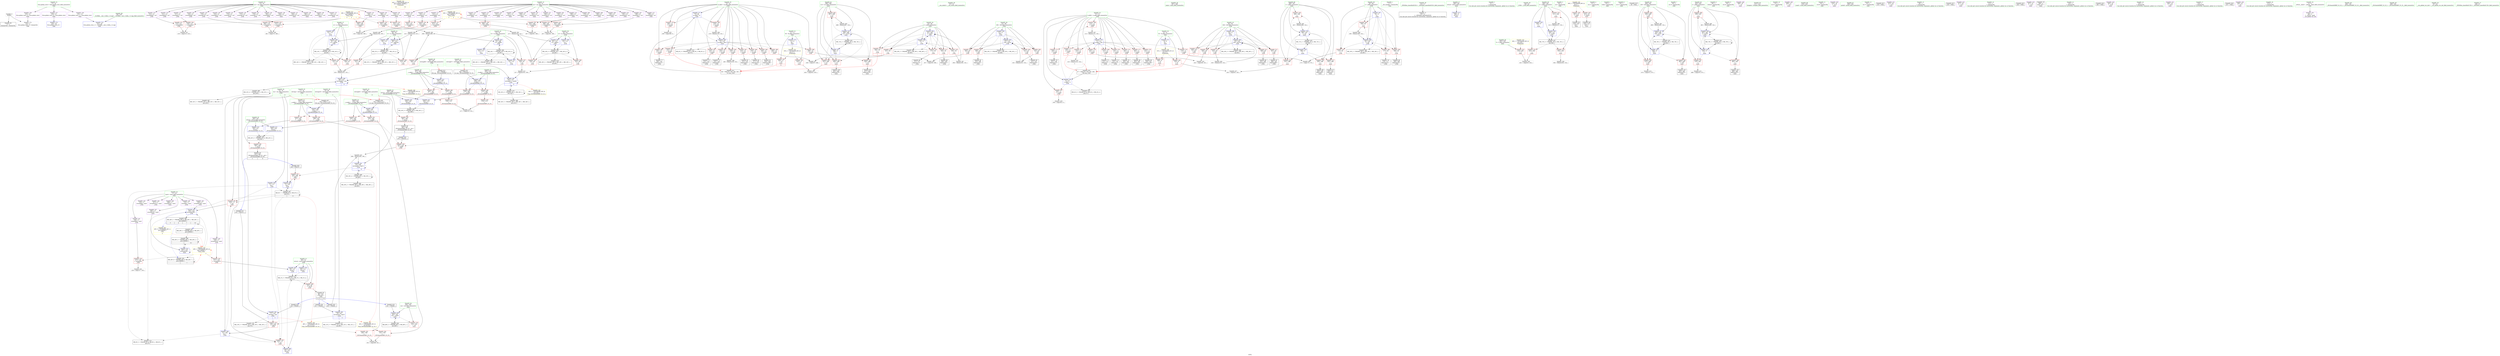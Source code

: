 digraph "SVFG" {
	label="SVFG";

	Node0x55b560a344f0 [shape=record,color=grey,label="{NodeID: 0\nNullPtr}"];
	Node0x55b560a344f0 -> Node0x55b560a68180[style=solid];
	Node0x55b560a344f0 -> Node0x55b560a75ab0[style=solid];
	Node0x55b560aa9d80 [shape=record,color=yellow,style=double,label="{NodeID: 526\n36V_1 = ENCHI(MR_36V_0)\npts\{140000 \}\nFun[_Z1fii]|{|<s7>3|<s8>4|<s9>7}}"];
	Node0x55b560aa9d80 -> Node0x55b560a6af60[style=dashed];
	Node0x55b560aa9d80 -> Node0x55b560a6b1d0[style=dashed];
	Node0x55b560aa9d80 -> Node0x55b560a6b2a0[style=dashed];
	Node0x55b560aa9d80 -> Node0x55b560a6b370[style=dashed];
	Node0x55b560aa9d80 -> Node0x55b560a739a0[style=dashed];
	Node0x55b560aa9d80 -> Node0x55b560a73a70[style=dashed];
	Node0x55b560aa9d80 -> Node0x55b560a73b40[style=dashed];
	Node0x55b560aa9d80:s7 -> Node0x55b560aa9d80[style=dashed,color=red];
	Node0x55b560aa9d80:s8 -> Node0x55b560aa9d80[style=dashed,color=red];
	Node0x55b560aa9d80:s9 -> Node0x55b560aa9d80[style=dashed,color=red];
	Node0x55b560a94690 [shape=record,color=black,label="{NodeID: 443\nMR_42V_3 = PHI(MR_42V_4, MR_42V_2, )\npts\{341 \}\n}"];
	Node0x55b560a94690 -> Node0x55b560a73c10[style=dashed];
	Node0x55b560a75c80 [shape=record,color=blue,label="{NodeID: 277\n73\<--68\nm.addr\<--m\n_Z1fii\n}"];
	Node0x55b560a75c80 -> Node0x55b560a6ebf0[style=dashed];
	Node0x55b560a75c80 -> Node0x55b560a6ecc0[style=dashed];
	Node0x55b560a75c80 -> Node0x55b560a75ef0[style=dashed];
	Node0x55b560a75c80 -> Node0x55b560a90c80[style=dashed];
	Node0x55b560a69970 [shape=record,color=red,label="{NodeID: 194\n251\<--81\n\<--s1\n_Z1fii\n}"];
	Node0x55b560a69970 -> Node0x55b560a71350[style=solid];
	Node0x55b560a66b30 [shape=record,color=purple,label="{NodeID: 111\n192\<--13\narrayidx35\<--m1\n_Z1fii\n}"];
	Node0x55b560a66b30 -> Node0x55b560a6b370[style=solid];
	Node0x55b560a64e30 [shape=record,color=green,label="{NodeID: 28\n52\<--53\n__cxa_atexit\<--__cxa_atexit_field_insensitive\n}"];
	Node0x55b560a77340 [shape=record,color=blue,label="{NodeID: 305\n89\<--315\nt1\<--add100\n_Z1fii\n}"];
	Node0x55b560a77340 -> Node0x55b560a9af90[style=dashed];
	Node0x55b560a6b030 [shape=record,color=red,label="{NodeID: 222\n149\<--148\n\<--arrayidx17\n_Z1fii\n}"];
	Node0x55b560a6b030 -> Node0x55b560a80dd0[style=solid];
	Node0x55b560a6cae0 [shape=record,color=purple,label="{NodeID: 139\n463\<--15\narrayidx21\<--m2\nmain\n}"];
	Node0x55b560a67600 [shape=record,color=green,label="{NodeID: 56\n387\<--388\nmain\<--main_field_insensitive\n}"];
	Node0x55b560a80350 [shape=record,color=grey,label="{NodeID: 416\n352 = cmp(349, 351, )\n}"];
	Node0x55b560a745d0 [shape=record,color=red,label="{NodeID: 250\n374\<--373\n\<--\n_ZSt3minIxERKT_S2_S2_\n}"];
	Node0x55b560a745d0 -> Node0x55b560a7fd50[style=solid];
	Node0x55b560a6e230 [shape=record,color=red,label="{NodeID: 167\n105\<--71\n\<--n.addr\n_Z1fii\n}"];
	Node0x55b560a6e230 -> Node0x55b560a816d0[style=solid];
	Node0x55b560a68e10 [shape=record,color=black,label="{NodeID: 84\n272\<--271\nidxprom73\<--\n_Z1fii\n}"];
	Node0x55b560a2e1d0 [shape=record,color=green,label="{NodeID: 1\n7\<--1\n__dso_handle\<--dummyObj\nGlob }"];
	Node0x55b560aa9e60 [shape=record,color=yellow,style=double,label="{NodeID: 527\n38V_1 = ENCHI(MR_38V_0)\npts\{160000 \}\nFun[_Z1fii]|{|<s7>3|<s8>4|<s9>7}}"];
	Node0x55b560aa9e60 -> Node0x55b560a6b030[style=dashed];
	Node0x55b560aa9e60 -> Node0x55b560a6b440[style=dashed];
	Node0x55b560aa9e60 -> Node0x55b560a6b510[style=dashed];
	Node0x55b560aa9e60 -> Node0x55b560a6b5e0[style=dashed];
	Node0x55b560aa9e60 -> Node0x55b560a73730[style=dashed];
	Node0x55b560aa9e60 -> Node0x55b560a73800[style=dashed];
	Node0x55b560aa9e60 -> Node0x55b560a738d0[style=dashed];
	Node0x55b560aa9e60:s7 -> Node0x55b560aa9e60[style=dashed,color=red];
	Node0x55b560aa9e60:s8 -> Node0x55b560aa9e60[style=dashed,color=red];
	Node0x55b560aa9e60:s9 -> Node0x55b560aa9e60[style=dashed,color=red];
	Node0x55b560a75d50 [shape=record,color=blue,label="{NodeID: 278\n69\<--112\nretval\<--\n_Z1fii\n}"];
	Node0x55b560a75d50 -> Node0x55b560a90690[style=dashed];
	Node0x55b560a69a40 [shape=record,color=red,label="{NodeID: 195\n226\<--83\n\<--s2\n_Z1fii\n}"];
	Node0x55b560a69a40 -> Node0x55b560a702d0[style=solid];
	Node0x55b560a66c00 [shape=record,color=purple,label="{NodeID: 112\n299\<--13\narrayidx90\<--m1\n_Z1fii\n}"];
	Node0x55b560a64f30 [shape=record,color=green,label="{NodeID: 29\n51\<--57\n_ZNSt8ios_base4InitD1Ev\<--_ZNSt8ios_base4InitD1Ev_field_insensitive\n}"];
	Node0x55b560a64f30 -> Node0x55b560a68350[style=solid];
	Node0x55b560a9d790 [shape=record,color=black,label="{NodeID: 472\nMR_8V_2 = PHI(MR_8V_4, MR_8V_1, MR_8V_1, )\npts\{76 \}\n}"];
	Node0x55b560a77410 [shape=record,color=blue,label="{NodeID: 306\n93\<--320\ni58\<--inc103\n_Z1fii\n}"];
	Node0x55b560a77410 -> Node0x55b560a6a5a0[style=dashed];
	Node0x55b560a77410 -> Node0x55b560a6a670[style=dashed];
	Node0x55b560a77410 -> Node0x55b560a6a740[style=dashed];
	Node0x55b560a77410 -> Node0x55b560a6a810[style=dashed];
	Node0x55b560a77410 -> Node0x55b560a6a8e0[style=dashed];
	Node0x55b560a77410 -> Node0x55b560a77410[style=dashed];
	Node0x55b560a77410 -> Node0x55b560aa1ba0[style=dashed];
	Node0x55b560a6b100 [shape=record,color=red,label="{NodeID: 223\n166\<--163\n\<--call23\n_Z1fii\n}"];
	Node0x55b560a6b100 -> Node0x55b560a76230[style=solid];
	Node0x55b560a6cbb0 [shape=record,color=purple,label="{NodeID: 140\n123\<--17\narrayidx\<--matr\n_Z1fii\n}"];
	Node0x55b560a67700 [shape=record,color=green,label="{NodeID: 57\n390\<--391\nretval\<--retval_field_insensitive\nmain\n}"];
	Node0x55b560a67700 -> Node0x55b560a77d00[style=solid];
	Node0x55b560a804d0 [shape=record,color=grey,label="{NodeID: 417\n249 = cmp(247, 248, )\n}"];
	Node0x55b560a746a0 [shape=record,color=red,label="{NodeID: 251\n376\<--375\n\<--\n_ZSt3minIxERKT_S2_S2_\n}"];
	Node0x55b560a746a0 -> Node0x55b560a7fd50[style=solid];
	Node0x55b560a6e300 [shape=record,color=red,label="{NodeID: 168\n114\<--71\n\<--n.addr\n_Z1fii\n}"];
	Node0x55b560a6e300 -> Node0x55b560a7f5d0[style=solid];
	Node0x55b560a68ee0 [shape=record,color=black,label="{NodeID: 85\n277\<--276\nidxprom76\<--\n_Z1fii\n}"];
	Node0x55b560a5a2b0 [shape=record,color=green,label="{NodeID: 2\n9\<--1\n\<--dummyObj\nCan only get source location for instruction, argument, global var or function.}"];
	Node0x55b5605dd640 [shape=record,color=black,label="{NodeID: 611\n68 = PHI(155, 160, 264, 500, )\n1st arg _Z1fii }"];
	Node0x55b5605dd640 -> Node0x55b560a75c80[style=solid];
	Node0x55b560aa9f40 [shape=record,color=yellow,style=double,label="{NodeID: 528\n40V_1 = ENCHI(MR_40V_0)\npts\{180000 \}\nFun[_Z1fii]|{|<s5>3}}"];
	Node0x55b560aa9f40 -> Node0x55b560a6adc0[style=dashed];
	Node0x55b560aa9f40 -> Node0x55b560a6ae90[style=dashed];
	Node0x55b560aa9f40 -> Node0x55b560a774e0[style=dashed];
	Node0x55b560aa9f40 -> Node0x55b560aa34a0[style=dashed];
	Node0x55b560aa9f40 -> Node0x55b560aa7aa0[style=dashed];
	Node0x55b560aa9f40:s5 -> Node0x55b560aa9f40[style=dashed,color=red];
	Node0x55b560a75e20 [shape=record,color=blue,label="{NodeID: 279\n71\<--115\nn.addr\<--dec\n_Z1fii\n}"];
	Node0x55b560a75e20 -> Node0x55b560a6e3d0[style=dashed];
	Node0x55b560a75e20 -> Node0x55b560a6e4a0[style=dashed];
	Node0x55b560a75e20 -> Node0x55b560a6e570[style=dashed];
	Node0x55b560a75e20 -> Node0x55b560a6e640[style=dashed];
	Node0x55b560a75e20 -> Node0x55b560a6e710[style=dashed];
	Node0x55b560a75e20 -> Node0x55b560a6e7e0[style=dashed];
	Node0x55b560a75e20 -> Node0x55b560a6e8b0[style=dashed];
	Node0x55b560a75e20 -> Node0x55b560a6e980[style=dashed];
	Node0x55b560a75e20 -> Node0x55b560a6ea50[style=dashed];
	Node0x55b560a75e20 -> Node0x55b560a6eb20[style=dashed];
	Node0x55b560a75e20 -> Node0x55b560a90b90[style=dashed];
	Node0x55b560a69b10 [shape=record,color=red,label="{NodeID: 196\n255\<--83\n\<--s2\n_Z1fii\n}"];
	Node0x55b560a69b10 -> Node0x55b560a7fbd0[style=solid];
	Node0x55b560a66cd0 [shape=record,color=purple,label="{NodeID: 113\n300\<--13\narrayidx91\<--m1\n_Z1fii\n}"];
	Node0x55b560a66cd0 -> Node0x55b560a739a0[style=solid];
	Node0x55b560a65030 [shape=record,color=green,label="{NodeID: 30\n64\<--65\n_Z1fii\<--_Z1fii_field_insensitive\n}"];
	Node0x55b560a90690 [shape=record,color=black,label="{NodeID: 473\nMR_2V_3 = PHI(MR_2V_5, MR_2V_2, MR_2V_4, )\npts\{70 \}\n}"];
	Node0x55b560a90690 -> Node0x55b560a6e160[style=dashed];
	Node0x55b560a774e0 [shape=record,color=blue,label="{NodeID: 307\n330\<--324\narrayidx109\<--\n_Z1fii\n}"];
	Node0x55b560a774e0 -> Node0x55b560aa34a0[style=dashed];
	Node0x55b560a6b1d0 [shape=record,color=red,label="{NodeID: 224\n181\<--180\n\<--arrayidx27\n_Z1fii\n}"];
	Node0x55b560a6b1d0 -> Node0x55b560a80950[style=solid];
	Node0x55b560a6cc80 [shape=record,color=purple,label="{NodeID: 141\n126\<--17\narrayidx4\<--matr\n_Z1fii\n}"];
	Node0x55b560a6cc80 -> Node0x55b560a6adc0[style=solid];
	Node0x55b560a677d0 [shape=record,color=green,label="{NodeID: 58\n392\<--393\nT\<--T_field_insensitive\nmain\n}"];
	Node0x55b560a677d0 -> Node0x55b560a74770[style=solid];
	Node0x55b560a80650 [shape=record,color=grey,label="{NodeID: 418\n242 = cmp(240, 241, )\n}"];
	Node0x55b560a74770 [shape=record,color=red,label="{NodeID: 252\n424\<--392\n\<--T\nmain\n}"];
	Node0x55b560a74770 -> Node0x55b560a81250[style=solid];
	Node0x55b560a6e3d0 [shape=record,color=red,label="{NodeID: 169\n121\<--71\n\<--n.addr\n_Z1fii\n}"];
	Node0x55b560a6e3d0 -> Node0x55b560a68450[style=solid];
	Node0x55b560a68fb0 [shape=record,color=black,label="{NodeID: 86\n284\<--283\nidxprom81\<--\n_Z1fii\n}"];
	Node0x55b560a339e0 [shape=record,color=green,label="{NodeID: 3\n19\<--1\n.str\<--dummyObj\nGlob }"];
	Node0x55b560accf10 [shape=record,color=black,label="{NodeID: 612\n363 = PHI(99, )\n0th arg _ZSt3minIxERKT_S2_S2_ }"];
	Node0x55b560accf10 -> Node0x55b560a779c0[style=solid];
	Node0x55b560aaa020 [shape=record,color=yellow,style=double,label="{NodeID: 529\n60V_1 = ENCHI(MR_60V_0)\npts\{1 \}\nFun[main]}"];
	Node0x55b560aaa020 -> Node0x55b560a6dfc0[style=dashed];
	Node0x55b560aaa020 -> Node0x55b560a6e090[style=dashed];
	Node0x55b560a75ef0 [shape=record,color=blue,label="{NodeID: 280\n73\<--119\nm.addr\<--dec2\n_Z1fii\n}"];
	Node0x55b560a75ef0 -> Node0x55b560a6ed90[style=dashed];
	Node0x55b560a75ef0 -> Node0x55b560a6ee60[style=dashed];
	Node0x55b560a75ef0 -> Node0x55b560a6ef30[style=dashed];
	Node0x55b560a75ef0 -> Node0x55b560a6f000[style=dashed];
	Node0x55b560a75ef0 -> Node0x55b560a6f0d0[style=dashed];
	Node0x55b560a75ef0 -> Node0x55b560a6f1a0[style=dashed];
	Node0x55b560a75ef0 -> Node0x55b560a6f270[style=dashed];
	Node0x55b560a75ef0 -> Node0x55b560a6f340[style=dashed];
	Node0x55b560a75ef0 -> Node0x55b560a6f410[style=dashed];
	Node0x55b560a75ef0 -> Node0x55b560a6f4e0[style=dashed];
	Node0x55b560a75ef0 -> Node0x55b560a90c80[style=dashed];
	Node0x55b560a69be0 [shape=record,color=red,label="{NodeID: 197\n173\<--85\n\<--i\n_Z1fii\n}"];
	Node0x55b560a69be0 -> Node0x55b560a81850[style=solid];
	Node0x55b560a66da0 [shape=record,color=purple,label="{NodeID: 114\n304\<--13\narrayidx93\<--m1\n_Z1fii\n}"];
	Node0x55b560a65130 [shape=record,color=green,label="{NodeID: 31\n69\<--70\nretval\<--retval_field_insensitive\n_Z1fii\n}"];
	Node0x55b560a65130 -> Node0x55b560a6e160[style=solid];
	Node0x55b560a65130 -> Node0x55b560a75d50[style=solid];
	Node0x55b560a65130 -> Node0x55b560a75fc0[style=solid];
	Node0x55b560a65130 -> Node0x55b560a775b0[style=solid];
	Node0x55b560a90b90 [shape=record,color=black,label="{NodeID: 474\nMR_4V_3 = PHI(MR_4V_4, MR_4V_2, MR_4V_4, )\npts\{72 \}\n}"];
	Node0x55b560a702d0 [shape=record,color=grey,label="{NodeID: 391\n227 = Binary(226, 225, )\n}"];
	Node0x55b560a702d0 -> Node0x55b560a767e0[style=solid];
	Node0x55b560a775b0 [shape=record,color=blue,label="{NodeID: 308\n69\<--332\nretval\<--\n_Z1fii\n}"];
	Node0x55b560a775b0 -> Node0x55b560a90690[style=dashed];
	Node0x55b560a6b2a0 [shape=record,color=red,label="{NodeID: 225\n186\<--185\n\<--arrayidx30\n_Z1fii\n}"];
	Node0x55b560a6b2a0 -> Node0x55b560a80950[style=solid];
	Node0x55b560a6cd50 [shape=record,color=purple,label="{NodeID: 142\n133\<--17\narrayidx8\<--matr\n_Z1fii\n}"];
	Node0x55b560a678a0 [shape=record,color=green,label="{NodeID: 59\n394\<--395\nt\<--t_field_insensitive\nmain\n}"];
	Node0x55b560a678a0 -> Node0x55b560a74840[style=solid];
	Node0x55b560a678a0 -> Node0x55b560a74910[style=solid];
	Node0x55b560a678a0 -> Node0x55b560a749e0[style=solid];
	Node0x55b560a678a0 -> Node0x55b560a77dd0[style=solid];
	Node0x55b560a678a0 -> Node0x55b560a786c0[style=solid];
	Node0x55b560a807d0 [shape=record,color=grey,label="{NodeID: 419\n207 = cmp(205, 206, )\n}"];
	Node0x55b560a74840 [shape=record,color=red,label="{NodeID: 253\n423\<--394\n\<--t\nmain\n}"];
	Node0x55b560a74840 -> Node0x55b560a81250[style=solid];
	Node0x55b560a6e4a0 [shape=record,color=red,label="{NodeID: 170\n131\<--71\n\<--n.addr\n_Z1fii\n}"];
	Node0x55b560a6e4a0 -> Node0x55b560a685f0[style=solid];
	Node0x55b560a69080 [shape=record,color=black,label="{NodeID: 87\n298\<--297\nidxprom89\<--\n_Z1fii\n}"];
	Node0x55b560a5a810 [shape=record,color=green,label="{NodeID: 4\n21\<--1\n.str.1\<--dummyObj\nGlob }"];
	Node0x55b560acd020 [shape=record,color=black,label="{NodeID: 613\n364 = PHI(101, )\n1st arg _ZSt3minIxERKT_S2_S2_ }"];
	Node0x55b560acd020 -> Node0x55b560a77a90[style=solid];
	Node0x55b560aaa130 [shape=record,color=yellow,style=double,label="{NodeID: 530\n62V_1 = ENCHI(MR_62V_0)\npts\{10 \}\nFun[main]}"];
	Node0x55b560aaa130 -> Node0x55b560a6dc80[style=dashed];
	Node0x55b560aaa130 -> Node0x55b560a6dd50[style=dashed];
	Node0x55b560a75fc0 [shape=record,color=blue,label="{NodeID: 281\n69\<--137\nretval\<--\n_Z1fii\n}"];
	Node0x55b560a75fc0 -> Node0x55b560a90690[style=dashed];
	Node0x55b560a69cb0 [shape=record,color=red,label="{NodeID: 198\n177\<--85\n\<--i\n_Z1fii\n}"];
	Node0x55b560a69cb0 -> Node0x55b560a68930[style=solid];
	Node0x55b560a66e70 [shape=record,color=purple,label="{NodeID: 115\n305\<--13\narrayidx94\<--m1\n_Z1fii\n}"];
	Node0x55b560a66e70 -> Node0x55b560a73a70[style=solid];
	Node0x55b560a65200 [shape=record,color=green,label="{NodeID: 32\n71\<--72\nn.addr\<--n.addr_field_insensitive\n_Z1fii\n}"];
	Node0x55b560a65200 -> Node0x55b560a6e230[style=solid];
	Node0x55b560a65200 -> Node0x55b560a6e300[style=solid];
	Node0x55b560a65200 -> Node0x55b560a6e3d0[style=solid];
	Node0x55b560a65200 -> Node0x55b560a6e4a0[style=solid];
	Node0x55b560a65200 -> Node0x55b560a6e570[style=solid];
	Node0x55b560a65200 -> Node0x55b560a6e640[style=solid];
	Node0x55b560a65200 -> Node0x55b560a6e710[style=solid];
	Node0x55b560a65200 -> Node0x55b560a6e7e0[style=solid];
	Node0x55b560a65200 -> Node0x55b560a6e8b0[style=solid];
	Node0x55b560a65200 -> Node0x55b560a6e980[style=solid];
	Node0x55b560a65200 -> Node0x55b560a6ea50[style=solid];
	Node0x55b560a65200 -> Node0x55b560a6eb20[style=solid];
	Node0x55b560a65200 -> Node0x55b560a75bb0[style=solid];
	Node0x55b560a65200 -> Node0x55b560a75e20[style=solid];
	Node0x55b560a90c80 [shape=record,color=black,label="{NodeID: 475\nMR_6V_3 = PHI(MR_6V_4, MR_6V_2, MR_6V_4, )\npts\{74 \}\n}"];
	Node0x55b560a70450 [shape=record,color=grey,label="{NodeID: 392\n289 = Binary(288, 287, )\n}"];
	Node0x55b560a70450 -> Node0x55b560a771a0[style=solid];
	Node0x55b560a77680 [shape=record,color=blue,label="{NodeID: 309\n342\<--338\n__a.addr\<--__a\n_ZSt3maxIxERKT_S2_S2_\n}"];
	Node0x55b560a77680 -> Node0x55b560a73ce0[style=dashed];
	Node0x55b560a77680 -> Node0x55b560a73db0[style=dashed];
	Node0x55b560a6b370 [shape=record,color=red,label="{NodeID: 226\n193\<--192\n\<--arrayidx35\n_Z1fii\n}"];
	Node0x55b560a6b370 -> Node0x55b560a7f8d0[style=solid];
	Node0x55b560a6ce20 [shape=record,color=purple,label="{NodeID: 143\n136\<--17\narrayidx10\<--matr\n_Z1fii\n}"];
	Node0x55b560a6ce20 -> Node0x55b560a6ae90[style=solid];
	Node0x55b560a67970 [shape=record,color=green,label="{NodeID: 60\n396\<--397\ni\<--i_field_insensitive\nmain\n}"];
	Node0x55b560a67970 -> Node0x55b560a74ab0[style=solid];
	Node0x55b560a67970 -> Node0x55b560a74b80[style=solid];
	Node0x55b560a67970 -> Node0x55b560a74c50[style=solid];
	Node0x55b560a67970 -> Node0x55b560a74d20[style=solid];
	Node0x55b560a67970 -> Node0x55b560a77ea0[style=solid];
	Node0x55b560a67970 -> Node0x55b560a77f70[style=solid];
	Node0x55b560aa7aa0 [shape=record,color=black,label="{NodeID: 503\nMR_40V_8 = PHI(MR_40V_9, MR_40V_7, )\npts\{180000 \}\n|{|<s2>7}}"];
	Node0x55b560aa7aa0 -> Node0x55b560a774e0[style=dashed];
	Node0x55b560aa7aa0 -> Node0x55b560aa7aa0[style=dashed];
	Node0x55b560aa7aa0:s2 -> Node0x55b560aa9f40[style=dashed,color=red];
	Node0x55b560a80950 [shape=record,color=grey,label="{NodeID: 420\n187 = cmp(181, 186, )\n}"];
	Node0x55b560a74910 [shape=record,color=red,label="{NodeID: 254\n503\<--394\n\<--t\nmain\n}"];
	Node0x55b560a74910 -> Node0x55b560a705d0[style=solid];
	Node0x55b560a6e570 [shape=record,color=red,label="{NodeID: 171\n140\<--71\n\<--n.addr\n_Z1fii\n}"];
	Node0x55b560a6e570 -> Node0x55b560a68790[style=solid];
	Node0x55b560a69150 [shape=record,color=black,label="{NodeID: 88\n303\<--302\nidxprom92\<--\n_Z1fii\n}"];
	Node0x55b560a32400 [shape=record,color=green,label="{NodeID: 5\n23\<--1\nstdin\<--dummyObj\nGlob }"];
	Node0x55b560acd7a0 [shape=record,color=black,label="{NodeID: 614\n156 = PHI(66, )\n}"];
	Node0x55b560acd7a0 -> Node0x55b560a76090[style=solid];
	Node0x55b560aaa210 [shape=record,color=yellow,style=double,label="{NodeID: 531\n64V_1 = ENCHI(MR_64V_0)\npts\{12 \}\nFun[main]}"];
	Node0x55b560aaa210 -> Node0x55b560a6de20[style=dashed];
	Node0x55b560aaa210 -> Node0x55b560a6def0[style=dashed];
	Node0x55b560a76090 [shape=record,color=blue,label="{NodeID: 282\n77\<--156\nref.tmp\<--call\n_Z1fii\n|{|<s2>5}}"];
	Node0x55b560a76090 -> Node0x55b560a6b100[style=dashed];
	Node0x55b560a76090 -> Node0x55b560a90d70[style=dashed];
	Node0x55b560a76090:s2 -> Node0x55b560aa7fa0[style=dashed,color=red];
	Node0x55b560a69d80 [shape=record,color=red,label="{NodeID: 199\n189\<--85\n\<--i\n_Z1fii\n}"];
	Node0x55b560a69d80 -> Node0x55b560a68ad0[style=solid];
	Node0x55b560a6b830 [shape=record,color=purple,label="{NodeID: 116\n311\<--13\narrayidx98\<--m1\n_Z1fii\n}"];
	Node0x55b560a652d0 [shape=record,color=green,label="{NodeID: 33\n73\<--74\nm.addr\<--m.addr_field_insensitive\n_Z1fii\n}"];
	Node0x55b560a652d0 -> Node0x55b560a6ebf0[style=solid];
	Node0x55b560a652d0 -> Node0x55b560a6ecc0[style=solid];
	Node0x55b560a652d0 -> Node0x55b560a6ed90[style=solid];
	Node0x55b560a652d0 -> Node0x55b560a6ee60[style=solid];
	Node0x55b560a652d0 -> Node0x55b560a6ef30[style=solid];
	Node0x55b560a652d0 -> Node0x55b560a6f000[style=solid];
	Node0x55b560a652d0 -> Node0x55b560a6f0d0[style=solid];
	Node0x55b560a652d0 -> Node0x55b560a6f1a0[style=solid];
	Node0x55b560a652d0 -> Node0x55b560a6f270[style=solid];
	Node0x55b560a652d0 -> Node0x55b560a6f340[style=solid];
	Node0x55b560a652d0 -> Node0x55b560a6f410[style=solid];
	Node0x55b560a652d0 -> Node0x55b560a6f4e0[style=solid];
	Node0x55b560a652d0 -> Node0x55b560a75c80[style=solid];
	Node0x55b560a652d0 -> Node0x55b560a75ef0[style=solid];
	Node0x55b560a90d70 [shape=record,color=black,label="{NodeID: 476\nMR_10V_2 = PHI(MR_10V_4, MR_10V_1, MR_10V_1, )\npts\{78 \}\n}"];
	Node0x55b560a705d0 [shape=record,color=grey,label="{NodeID: 393\n504 = Binary(503, 154, )\n}"];
	Node0x55b560a77750 [shape=record,color=blue,label="{NodeID: 310\n344\<--339\n__b.addr\<--__b\n_ZSt3maxIxERKT_S2_S2_\n}"];
	Node0x55b560a77750 -> Node0x55b560a73e80[style=dashed];
	Node0x55b560a77750 -> Node0x55b560a73f50[style=dashed];
	Node0x55b560a6b440 [shape=record,color=red,label="{NodeID: 227\n213\<--212\n\<--arrayidx44\n_Z1fii\n}"];
	Node0x55b560a6b440 -> Node0x55b560a80ad0[style=solid];
	Node0x55b560a6cef0 [shape=record,color=purple,label="{NodeID: 144\n327\<--17\narrayidx107\<--matr\n_Z1fii\n}"];
	Node0x55b560a67a40 [shape=record,color=green,label="{NodeID: 61\n398\<--399\ni12\<--i12_field_insensitive\nmain\n}"];
	Node0x55b560a67a40 -> Node0x55b560a74df0[style=solid];
	Node0x55b560a67a40 -> Node0x55b560a74ec0[style=solid];
	Node0x55b560a67a40 -> Node0x55b560a74f90[style=solid];
	Node0x55b560a67a40 -> Node0x55b560a75060[style=solid];
	Node0x55b560a67a40 -> Node0x55b560a78040[style=solid];
	Node0x55b560a67a40 -> Node0x55b560a78110[style=solid];
	Node0x55b560aa7fa0 [shape=record,color=yellow,style=double,label="{NodeID: 504\n48V_1 = ENCHI(MR_48V_0)\npts\{76 78 \}\nFun[_ZSt3maxIxERKT_S2_S2_]}"];
	Node0x55b560aa7fa0 -> Node0x55b560a74020[style=dashed];
	Node0x55b560a80ad0 [shape=record,color=grey,label="{NodeID: 421\n219 = cmp(213, 218, )\n}"];
	Node0x55b560a749e0 [shape=record,color=red,label="{NodeID: 255\n511\<--394\n\<--t\nmain\n}"];
	Node0x55b560a749e0 -> Node0x55b560a70a50[style=solid];
	Node0x55b560a6e640 [shape=record,color=red,label="{NodeID: 172\n152\<--71\n\<--n.addr\n_Z1fii\n}"];
	Node0x55b560a6e640 -> Node0x55b560a711d0[style=solid];
	Node0x55b560a69220 [shape=record,color=black,label="{NodeID: 89\n310\<--309\nidxprom97\<--\n_Z1fii\n}"];
	Node0x55b560a32d50 [shape=record,color=green,label="{NodeID: 6\n24\<--1\n.str.2\<--dummyObj\nGlob }"];
	Node0x55b560acd9d0 [shape=record,color=black,label="{NodeID: 615\n49 = PHI()\n}"];
	Node0x55b560a76160 [shape=record,color=blue,label="{NodeID: 283\n79\<--161\nref.tmp20\<--call22\n_Z1fii\n|{|<s2>5}}"];
	Node0x55b560a76160 -> Node0x55b560a6b100[style=dashed];
	Node0x55b560a76160 -> Node0x55b560a9f8d0[style=dashed];
	Node0x55b560a76160:s2 -> Node0x55b560aa8ac0[style=dashed,color=red];
	Node0x55b560a69e50 [shape=record,color=red,label="{NodeID: 200\n199\<--85\n\<--i\n_Z1fii\n}"];
	Node0x55b560a69e50 -> Node0x55b560a7f750[style=solid];
	Node0x55b560a6b900 [shape=record,color=purple,label="{NodeID: 117\n312\<--13\narrayidx99\<--m1\n_Z1fii\n}"];
	Node0x55b560a6b900 -> Node0x55b560a73b40[style=solid];
	Node0x55b560a653a0 [shape=record,color=green,label="{NodeID: 34\n75\<--76\nres\<--res_field_insensitive\n_Z1fii\n|{|<s5>8}}"];
	Node0x55b560a653a0 -> Node0x55b560a6f5b0[style=solid];
	Node0x55b560a653a0 -> Node0x55b560a697d0[style=solid];
	Node0x55b560a653a0 -> Node0x55b560a76230[style=solid];
	Node0x55b560a653a0 -> Node0x55b560a76b20[style=solid];
	Node0x55b560a653a0 -> Node0x55b560a770d0[style=solid];
	Node0x55b560a653a0:s5 -> Node0x55b560ace720[style=solid,color=red];
	Node0x55b560a9f8d0 [shape=record,color=black,label="{NodeID: 477\nMR_12V_2 = PHI(MR_12V_4, MR_12V_1, MR_12V_1, )\npts\{80 \}\n}"];
	Node0x55b560a70750 [shape=record,color=grey,label="{NodeID: 394\n232 = Binary(231, 154, )\n}"];
	Node0x55b560a70750 -> Node0x55b560a768b0[style=solid];
	Node0x55b560a77820 [shape=record,color=blue,label="{NodeID: 311\n340\<--354\nretval\<--\n_ZSt3maxIxERKT_S2_S2_\n}"];
	Node0x55b560a77820 -> Node0x55b560a94690[style=dashed];
	Node0x55b560a6b510 [shape=record,color=red,label="{NodeID: 228\n218\<--217\n\<--arrayidx47\n_Z1fii\n}"];
	Node0x55b560a6b510 -> Node0x55b560a80ad0[style=solid];
	Node0x55b560a6cfc0 [shape=record,color=purple,label="{NodeID: 145\n330\<--17\narrayidx109\<--matr\n_Z1fii\n}"];
	Node0x55b560a6cfc0 -> Node0x55b560a774e0[style=solid];
	Node0x55b560a67b10 [shape=record,color=green,label="{NodeID: 62\n400\<--401\ni26\<--i26_field_insensitive\nmain\n}"];
	Node0x55b560a67b10 -> Node0x55b560a75130[style=solid];
	Node0x55b560a67b10 -> Node0x55b560a75200[style=solid];
	Node0x55b560a67b10 -> Node0x55b560a752d0[style=solid];
	Node0x55b560a67b10 -> Node0x55b560a781e0[style=solid];
	Node0x55b560a67b10 -> Node0x55b560a78520[style=solid];
	Node0x55b560aa8ac0 [shape=record,color=yellow,style=double,label="{NodeID: 505\n50V_1 = ENCHI(MR_50V_0)\npts\{80 98 \}\nFun[_ZSt3maxIxERKT_S2_S2_]}"];
	Node0x55b560aa8ac0 -> Node0x55b560a740f0[style=dashed];
	Node0x55b560a80c50 [shape=record,color=grey,label="{NodeID: 422\n454 = cmp(452, 453, )\n}"];
	Node0x55b560a74ab0 [shape=record,color=red,label="{NodeID: 256\n431\<--396\n\<--i\nmain\n}"];
	Node0x55b560a74ab0 -> Node0x55b560a813d0[style=solid];
	Node0x55b560a6e710 [shape=record,color=red,label="{NodeID: 173\n158\<--71\n\<--n.addr\n_Z1fii\n|{<s0>4}}"];
	Node0x55b560a6e710:s0 -> Node0x55b560aceae0[style=solid,color=red];
	Node0x55b560a692f0 [shape=record,color=black,label="{NodeID: 90\n326\<--325\nidxprom106\<--\n_Z1fii\n}"];
	Node0x55b560a59fb0 [shape=record,color=green,label="{NodeID: 7\n26\<--1\n.str.3\<--dummyObj\nGlob }"];
	Node0x55b560acdaa0 [shape=record,color=black,label="{NodeID: 616\n161 = PHI(66, )\n}"];
	Node0x55b560acdaa0 -> Node0x55b560a76160[style=solid];
	Node0x55b560aaa3d0 [shape=record,color=yellow,style=double,label="{NodeID: 533\n68V_1 = ENCHI(MR_68V_0)\npts\{393 \}\nFun[main]}"];
	Node0x55b560aaa3d0 -> Node0x55b560a74770[style=dashed];
	Node0x55b560a76230 [shape=record,color=blue,label="{NodeID: 284\n75\<--166\nres\<--\n_Z1fii\n}"];
	Node0x55b560a76230 -> Node0x55b560a6f5b0[style=dashed];
	Node0x55b560a76230 -> Node0x55b560a697d0[style=dashed];
	Node0x55b560a76230 -> Node0x55b560a9d790[style=dashed];
	Node0x55b560a69f20 [shape=record,color=red,label="{NodeID: 201\n205\<--87\n\<--i38\n_Z1fii\n}"];
	Node0x55b560a69f20 -> Node0x55b560a807d0[style=solid];
	Node0x55b560a6b9d0 [shape=record,color=purple,label="{NodeID: 118\n437\<--13\narrayidx\<--m1\nmain\n}"];
	Node0x55b560a65470 [shape=record,color=green,label="{NodeID: 35\n77\<--78\nref.tmp\<--ref.tmp_field_insensitive\n_Z1fii\n|{|<s1>5}}"];
	Node0x55b560a65470 -> Node0x55b560a76090[style=solid];
	Node0x55b560a65470:s1 -> Node0x55b560ace720[style=solid,color=red];
	Node0x55b560a9fda0 [shape=record,color=black,label="{NodeID: 478\nMR_14V_2 = PHI(MR_14V_3, MR_14V_1, MR_14V_1, )\npts\{82 \}\n}"];
	Node0x55b560a708d0 [shape=record,color=grey,label="{NodeID: 395\n496 = Binary(495, 154, )\n}"];
	Node0x55b560a708d0 -> Node0x55b560a78520[style=solid];
	Node0x55b560a778f0 [shape=record,color=blue,label="{NodeID: 312\n340\<--357\nretval\<--\n_ZSt3maxIxERKT_S2_S2_\n}"];
	Node0x55b560a778f0 -> Node0x55b560a94690[style=dashed];
	Node0x55b560a6b5e0 [shape=record,color=red,label="{NodeID: 229\n225\<--224\n\<--arrayidx52\n_Z1fii\n}"];
	Node0x55b560a6b5e0 -> Node0x55b560a702d0[style=solid];
	Node0x55b560a6d090 [shape=record,color=purple,label="{NodeID: 146\n484\<--17\narrayidx34\<--matr\nmain\n}"];
	Node0x55b560a67be0 [shape=record,color=green,label="{NodeID: 63\n402\<--403\nj\<--j_field_insensitive\nmain\n}"];
	Node0x55b560a67be0 -> Node0x55b560a753a0[style=solid];
	Node0x55b560a67be0 -> Node0x55b560a75470[style=solid];
	Node0x55b560a67be0 -> Node0x55b560a75540[style=solid];
	Node0x55b560a67be0 -> Node0x55b560a782b0[style=solid];
	Node0x55b560a67be0 -> Node0x55b560a78450[style=solid];
	Node0x55b560a80dd0 [shape=record,color=grey,label="{NodeID: 423\n150 = cmp(144, 149, )\n}"];
	Node0x55b560a74b80 [shape=record,color=red,label="{NodeID: 257\n435\<--396\n\<--i\nmain\n}"];
	Node0x55b560a74b80 -> Node0x55b560a65fd0[style=solid];
	Node0x55b560a6e7e0 [shape=record,color=red,label="{NodeID: 174\n174\<--71\n\<--n.addr\n_Z1fii\n}"];
	Node0x55b560a6e7e0 -> Node0x55b560a81850[style=solid];
	Node0x55b560a693c0 [shape=record,color=black,label="{NodeID: 91\n329\<--328\nidxprom108\<--\n_Z1fii\n}"];
	Node0x55b560a5a130 [shape=record,color=green,label="{NodeID: 8\n28\<--1\nstdout\<--dummyObj\nGlob }"];
	Node0x55b560acdc10 [shape=record,color=black,label="{NodeID: 617\n163 = PHI(337, )\n}"];
	Node0x55b560acdc10 -> Node0x55b560a6b100[style=solid];
	Node0x55b560a76300 [shape=record,color=blue,label="{NodeID: 285\n81\<--112\ns1\<--\n_Z1fii\n}"];
	Node0x55b560a76300 -> Node0x55b560a698a0[style=dashed];
	Node0x55b560a76300 -> Node0x55b560a69970[style=dashed];
	Node0x55b560a76300 -> Node0x55b560a76570[style=dashed];
	Node0x55b560a76300 -> Node0x55b560a9fda0[style=dashed];
	Node0x55b560a76300 -> Node0x55b560aa48a0[style=dashed];
	Node0x55b560a69ff0 [shape=record,color=red,label="{NodeID: 202\n209\<--87\n\<--i38\n_Z1fii\n}"];
	Node0x55b560a69ff0 -> Node0x55b560a68ba0[style=solid];
	Node0x55b560a6baa0 [shape=record,color=purple,label="{NodeID: 119\n438\<--13\narrayidx7\<--m1\nmain\n}"];
	Node0x55b560a65540 [shape=record,color=green,label="{NodeID: 36\n79\<--80\nref.tmp20\<--ref.tmp20_field_insensitive\n_Z1fii\n|{|<s1>5}}"];
	Node0x55b560a65540 -> Node0x55b560a76160[style=solid];
	Node0x55b560a65540:s1 -> Node0x55b560ace960[style=solid,color=red];
	Node0x55b560aa02a0 [shape=record,color=black,label="{NodeID: 479\nMR_16V_2 = PHI(MR_16V_3, MR_16V_1, MR_16V_1, )\npts\{84 \}\n}"];
	Node0x55b560a70a50 [shape=record,color=grey,label="{NodeID: 396\n512 = Binary(511, 154, )\n}"];
	Node0x55b560a70a50 -> Node0x55b560a786c0[style=solid];
	Node0x55b560a779c0 [shape=record,color=blue,label="{NodeID: 313\n367\<--363\n__a.addr\<--__a\n_ZSt3minIxERKT_S2_S2_\n}"];
	Node0x55b560a779c0 -> Node0x55b560a74290[style=dashed];
	Node0x55b560a779c0 -> Node0x55b560a74360[style=dashed];
	Node0x55b560a6b6b0 [shape=record,color=red,label="{NodeID: 230\n262\<--259\n\<--call69\n_Z1fii\n}"];
	Node0x55b560a6b6b0 -> Node0x55b560a7fa50[style=solid];
	Node0x55b560a6d160 [shape=record,color=purple,label="{NodeID: 147\n487\<--17\narrayidx36\<--matr\nmain\n}"];
	Node0x55b560a6d160 -> Node0x55b560a78380[style=solid];
	Node0x55b560a67cb0 [shape=record,color=green,label="{NodeID: 64\n404\<--405\nres\<--res_field_insensitive\nmain\n}"];
	Node0x55b560a67cb0 -> Node0x55b560a75610[style=solid];
	Node0x55b560a67cb0 -> Node0x55b560a785f0[style=solid];
	Node0x55b560a80f50 [shape=record,color=grey,label="{NodeID: 424\n128 = cmp(127, 129, )\n}"];
	Node0x55b560a74c50 [shape=record,color=red,label="{NodeID: 258\n439\<--396\n\<--i\nmain\n}"];
	Node0x55b560a74c50 -> Node0x55b560a660a0[style=solid];
	Node0x55b560a6e8b0 [shape=record,color=red,label="{NodeID: 175\n182\<--71\n\<--n.addr\n_Z1fii\n}"];
	Node0x55b560a6e8b0 -> Node0x55b560a68a00[style=solid];
	Node0x55b560a69490 [shape=record,color=black,label="{NodeID: 92\n66\<--335\n_Z1fii_ret\<--\n_Z1fii\n|{<s0>3|<s1>4|<s2>7|<s3>15}}"];
	Node0x55b560a69490:s0 -> Node0x55b560acd7a0[style=solid,color=blue];
	Node0x55b560a69490:s1 -> Node0x55b560acdaa0[style=solid,color=blue];
	Node0x55b560a69490:s2 -> Node0x55b560acde90[style=solid,color=blue];
	Node0x55b560a69490:s3 -> Node0x55b560ace450[style=solid,color=blue];
	Node0x55b560a33310 [shape=record,color=green,label="{NodeID: 9\n29\<--1\n.str.4\<--dummyObj\nGlob }"];
	Node0x55b560acdd50 [shape=record,color=black,label="{NodeID: 618\n259 = PHI(362, )\n}"];
	Node0x55b560acdd50 -> Node0x55b560a6b6b0[style=solid];
	Node0x55b560a763d0 [shape=record,color=blue,label="{NodeID: 286\n83\<--112\ns2\<--\n_Z1fii\n}"];
	Node0x55b560a763d0 -> Node0x55b560a93790[style=dashed];
	Node0x55b560a6a0c0 [shape=record,color=red,label="{NodeID: 203\n221\<--87\n\<--i38\n_Z1fii\n}"];
	Node0x55b560a6a0c0 -> Node0x55b560a68d40[style=solid];
	Node0x55b560a6bb70 [shape=record,color=purple,label="{NodeID: 120\n441\<--13\narrayidx9\<--m1\nmain\n}"];
	Node0x55b560a65610 [shape=record,color=green,label="{NodeID: 37\n81\<--82\ns1\<--s1_field_insensitive\n_Z1fii\n}"];
	Node0x55b560a65610 -> Node0x55b560a698a0[style=solid];
	Node0x55b560a65610 -> Node0x55b560a69970[style=solid];
	Node0x55b560a65610 -> Node0x55b560a76300[style=solid];
	Node0x55b560a65610 -> Node0x55b560a76570[style=solid];
	Node0x55b560aa07a0 [shape=record,color=black,label="{NodeID: 480\nMR_18V_2 = PHI(MR_18V_3, MR_18V_1, MR_18V_1, )\npts\{86 \}\n}"];
	Node0x55b560a70bd0 [shape=record,color=grey,label="{NodeID: 397\n294 = Binary(293, 154, )\n}"];
	Node0x55b560a70bd0 -> Node0x55b560a77270[style=solid];
	Node0x55b560a77a90 [shape=record,color=blue,label="{NodeID: 314\n369\<--364\n__b.addr\<--__b\n_ZSt3minIxERKT_S2_S2_\n}"];
	Node0x55b560a77a90 -> Node0x55b560a74430[style=dashed];
	Node0x55b560a77a90 -> Node0x55b560a74500[style=dashed];
	Node0x55b560a736a0 [shape=record,color=red,label="{NodeID: 231\n269\<--268\n\<--call72\n_Z1fii\n}"];
	Node0x55b560a736a0 -> Node0x55b560a770d0[style=solid];
	Node0x55b560a6d230 [shape=record,color=purple,label="{NodeID: 148\n408\<--19\n\<--.str\nmain\n}"];
	Node0x55b560a67d80 [shape=record,color=green,label="{NodeID: 65\n411\<--412\nfreopen\<--freopen_field_insensitive\n}"];
	Node0x55b560a810d0 [shape=record,color=grey,label="{NodeID: 425\n109 = cmp(108, 9, )\n}"];
	Node0x55b560a74d20 [shape=record,color=red,label="{NodeID: 259\n446\<--396\n\<--i\nmain\n}"];
	Node0x55b560a74d20 -> Node0x55b560a7f2d0[style=solid];
	Node0x55b560a6e980 [shape=record,color=red,label="{NodeID: 176\n241\<--71\n\<--n.addr\n_Z1fii\n}"];
	Node0x55b560a6e980 -> Node0x55b560a80650[style=solid];
	Node0x55b560a69560 [shape=record,color=black,label="{NodeID: 93\n337\<--360\n_ZSt3maxIxERKT_S2_S2__ret\<--\n_ZSt3maxIxERKT_S2_S2_\n|{<s0>5|<s1>8}}"];
	Node0x55b560a69560:s0 -> Node0x55b560acdc10[style=solid,color=blue];
	Node0x55b560a69560:s1 -> Node0x55b560acdfd0[style=solid,color=blue];
	Node0x55b560a333a0 [shape=record,color=green,label="{NodeID: 10\n31\<--1\n.str.5\<--dummyObj\nGlob }"];
	Node0x55b560acde90 [shape=record,color=black,label="{NodeID: 619\n265 = PHI(66, )\n}"];
	Node0x55b560acde90 -> Node0x55b560a7fa50[style=solid];
	Node0x55b560a764a0 [shape=record,color=blue,label="{NodeID: 287\n85\<--9\ni\<--\n_Z1fii\n}"];
	Node0x55b560a764a0 -> Node0x55b560a69be0[style=dashed];
	Node0x55b560a764a0 -> Node0x55b560a69cb0[style=dashed];
	Node0x55b560a764a0 -> Node0x55b560a69d80[style=dashed];
	Node0x55b560a764a0 -> Node0x55b560a69e50[style=dashed];
	Node0x55b560a764a0 -> Node0x55b560a76640[style=dashed];
	Node0x55b560a764a0 -> Node0x55b560aa07a0[style=dashed];
	Node0x55b560a6a190 [shape=record,color=red,label="{NodeID: 204\n231\<--87\n\<--i38\n_Z1fii\n}"];
	Node0x55b560a6a190 -> Node0x55b560a70750[style=solid];
	Node0x55b560a6bc40 [shape=record,color=purple,label="{NodeID: 121\n442\<--13\narrayidx10\<--m1\nmain\n}"];
	Node0x55b560a656e0 [shape=record,color=green,label="{NodeID: 38\n83\<--84\ns2\<--s2_field_insensitive\n_Z1fii\n}"];
	Node0x55b560a656e0 -> Node0x55b560a69a40[style=solid];
	Node0x55b560a656e0 -> Node0x55b560a69b10[style=solid];
	Node0x55b560a656e0 -> Node0x55b560a763d0[style=solid];
	Node0x55b560a656e0 -> Node0x55b560a767e0[style=solid];
	Node0x55b560aa0ca0 [shape=record,color=black,label="{NodeID: 481\nMR_20V_2 = PHI(MR_20V_3, MR_20V_1, MR_20V_1, )\npts\{88 \}\n}"];
	Node0x55b560a70d50 [shape=record,color=grey,label="{NodeID: 398\n160 = Binary(159, 154, )\n|{<s0>4}}"];
	Node0x55b560a70d50:s0 -> Node0x55b5605dd640[style=solid,color=red];
	Node0x55b560a77b60 [shape=record,color=blue,label="{NodeID: 315\n365\<--379\nretval\<--\n_ZSt3minIxERKT_S2_S2_\n}"];
	Node0x55b560a77b60 -> Node0x55b560aa39a0[style=dashed];
	Node0x55b560a73730 [shape=record,color=red,label="{NodeID: 232\n275\<--274\n\<--arrayidx75\n_Z1fii\n}"];
	Node0x55b560a73730 -> Node0x55b560a81550[style=solid];
	Node0x55b560a6d300 [shape=record,color=purple,label="{NodeID: 149\n409\<--21\n\<--.str.1\nmain\n}"];
	Node0x55b560a67e80 [shape=record,color=green,label="{NodeID: 66\n419\<--420\nscanf\<--scanf_field_insensitive\n}"];
	Node0x55b560a81250 [shape=record,color=grey,label="{NodeID: 426\n425 = cmp(423, 424, )\n}"];
	Node0x55b560a74df0 [shape=record,color=red,label="{NodeID: 260\n452\<--398\n\<--i12\nmain\n}"];
	Node0x55b560a74df0 -> Node0x55b560a80c50[style=solid];
	Node0x55b560a6ea50 [shape=record,color=red,label="{NodeID: 177\n302\<--71\n\<--n.addr\n_Z1fii\n}"];
	Node0x55b560a6ea50 -> Node0x55b560a69150[style=solid];
	Node0x55b560a69630 [shape=record,color=black,label="{NodeID: 94\n362\<--385\n_ZSt3minIxERKT_S2_S2__ret\<--\n_ZSt3minIxERKT_S2_S2_\n|{<s0>6}}"];
	Node0x55b560a69630:s0 -> Node0x55b560acdd50[style=solid,color=blue];
	Node0x55b560a33430 [shape=record,color=green,label="{NodeID: 11\n33\<--1\n.str.6\<--dummyObj\nGlob }"];
	Node0x55b560acdfd0 [shape=record,color=black,label="{NodeID: 620\n268 = PHI(337, )\n}"];
	Node0x55b560acdfd0 -> Node0x55b560a736a0[style=solid];
	Node0x55b560a76570 [shape=record,color=blue,label="{NodeID: 288\n81\<--195\ns1\<--add36\n_Z1fii\n}"];
	Node0x55b560a76570 -> Node0x55b560aa48a0[style=dashed];
	Node0x55b560a6a260 [shape=record,color=red,label="{NodeID: 205\n252\<--89\n\<--t1\n_Z1fii\n}"];
	Node0x55b560a6a260 -> Node0x55b560a71350[style=solid];
	Node0x55b560a6bd10 [shape=record,color=purple,label="{NodeID: 122\n147\<--15\narrayidx16\<--m2\n_Z1fii\n}"];
	Node0x55b560a657b0 [shape=record,color=green,label="{NodeID: 39\n85\<--86\ni\<--i_field_insensitive\n_Z1fii\n}"];
	Node0x55b560a657b0 -> Node0x55b560a69be0[style=solid];
	Node0x55b560a657b0 -> Node0x55b560a69cb0[style=solid];
	Node0x55b560a657b0 -> Node0x55b560a69d80[style=solid];
	Node0x55b560a657b0 -> Node0x55b560a69e50[style=solid];
	Node0x55b560a657b0 -> Node0x55b560a764a0[style=solid];
	Node0x55b560a657b0 -> Node0x55b560a76640[style=solid];
	Node0x55b560aa11a0 [shape=record,color=black,label="{NodeID: 482\nMR_22V_2 = PHI(MR_22V_3, MR_22V_1, MR_22V_1, )\npts\{90 \}\n}"];
	Node0x55b560a70ed0 [shape=record,color=grey,label="{NodeID: 399\n315 = Binary(314, 313, )\n}"];
	Node0x55b560a70ed0 -> Node0x55b560a77340[style=solid];
	Node0x55b560a77c30 [shape=record,color=blue,label="{NodeID: 316\n365\<--382\nretval\<--\n_ZSt3minIxERKT_S2_S2_\n}"];
	Node0x55b560a77c30 -> Node0x55b560aa39a0[style=dashed];
	Node0x55b560a73800 [shape=record,color=red,label="{NodeID: 233\n280\<--279\n\<--arrayidx78\n_Z1fii\n}"];
	Node0x55b560a73800 -> Node0x55b560a81550[style=solid];
	Node0x55b560a6d3d0 [shape=record,color=purple,label="{NodeID: 150\n414\<--24\n\<--.str.2\nmain\n}"];
	Node0x55b560a67f80 [shape=record,color=green,label="{NodeID: 67\n508\<--509\nprintf\<--printf_field_insensitive\n}"];
	Node0x55b560a813d0 [shape=record,color=grey,label="{NodeID: 427\n433 = cmp(431, 432, )\n}"];
	Node0x55b560a74ec0 [shape=record,color=red,label="{NodeID: 261\n456\<--398\n\<--i12\nmain\n}"];
	Node0x55b560a74ec0 -> Node0x55b560a66170[style=solid];
	Node0x55b560a6eb20 [shape=record,color=red,label="{NodeID: 178\n325\<--71\n\<--n.addr\n_Z1fii\n}"];
	Node0x55b560a6eb20 -> Node0x55b560a692f0[style=solid];
	Node0x55b560a69700 [shape=record,color=black,label="{NodeID: 95\n410\<--407\ncall\<--\nmain\n}"];
	Node0x55b560a334c0 [shape=record,color=green,label="{NodeID: 12\n35\<--1\n.str.7\<--dummyObj\nGlob }"];
	Node0x55b560ace110 [shape=record,color=black,label="{NodeID: 621\n418 = PHI()\n}"];
	Node0x55b560a76640 [shape=record,color=blue,label="{NodeID: 289\n85\<--200\ni\<--inc\n_Z1fii\n}"];
	Node0x55b560a76640 -> Node0x55b560a69be0[style=dashed];
	Node0x55b560a76640 -> Node0x55b560a69cb0[style=dashed];
	Node0x55b560a76640 -> Node0x55b560a69d80[style=dashed];
	Node0x55b560a76640 -> Node0x55b560a69e50[style=dashed];
	Node0x55b560a76640 -> Node0x55b560a76640[style=dashed];
	Node0x55b560a76640 -> Node0x55b560aa07a0[style=dashed];
	Node0x55b560a6a330 [shape=record,color=red,label="{NodeID: 206\n314\<--89\n\<--t1\n_Z1fii\n}"];
	Node0x55b560a6a330 -> Node0x55b560a70ed0[style=solid];
	Node0x55b560a6bde0 [shape=record,color=purple,label="{NodeID: 123\n148\<--15\narrayidx17\<--m2\n_Z1fii\n}"];
	Node0x55b560a6bde0 -> Node0x55b560a6b030[style=solid];
	Node0x55b560a65880 [shape=record,color=green,label="{NodeID: 40\n87\<--88\ni38\<--i38_field_insensitive\n_Z1fii\n}"];
	Node0x55b560a65880 -> Node0x55b560a69f20[style=solid];
	Node0x55b560a65880 -> Node0x55b560a69ff0[style=solid];
	Node0x55b560a65880 -> Node0x55b560a6a0c0[style=solid];
	Node0x55b560a65880 -> Node0x55b560a6a190[style=solid];
	Node0x55b560a65880 -> Node0x55b560a76710[style=solid];
	Node0x55b560a65880 -> Node0x55b560a768b0[style=solid];
	Node0x55b560aa16a0 [shape=record,color=black,label="{NodeID: 483\nMR_24V_2 = PHI(MR_24V_3, MR_24V_1, MR_24V_1, )\npts\{92 \}\n}"];
	Node0x55b560a71050 [shape=record,color=grey,label="{NodeID: 400\n491 = Binary(490, 154, )\n}"];
	Node0x55b560a71050 -> Node0x55b560a78450[style=solid];
	Node0x55b560a77d00 [shape=record,color=blue,label="{NodeID: 317\n390\<--9\nretval\<--\nmain\n}"];
	Node0x55b560a738d0 [shape=record,color=red,label="{NodeID: 234\n287\<--286\n\<--arrayidx83\n_Z1fii\n}"];
	Node0x55b560a738d0 -> Node0x55b560a70450[style=solid];
	Node0x55b560a6d4a0 [shape=record,color=purple,label="{NodeID: 151\n415\<--26\n\<--.str.3\nmain\n}"];
	Node0x55b560a68080 [shape=record,color=green,label="{NodeID: 68\n39\<--526\n_GLOBAL__sub_I_GeKa_2_0.cpp\<--_GLOBAL__sub_I_GeKa_2_0.cpp_field_insensitive\n}"];
	Node0x55b560a68080 -> Node0x55b560a759b0[style=solid];
	Node0x55b560a81550 [shape=record,color=grey,label="{NodeID: 428\n281 = cmp(275, 280, )\n}"];
	Node0x55b560a74f90 [shape=record,color=red,label="{NodeID: 262\n460\<--398\n\<--i12\nmain\n}"];
	Node0x55b560a74f90 -> Node0x55b560a66240[style=solid];
	Node0x55b560a6ebf0 [shape=record,color=red,label="{NodeID: 179\n108\<--73\n\<--m.addr\n_Z1fii\n}"];
	Node0x55b560a6ebf0 -> Node0x55b560a810d0[style=solid];
	Node0x55b560a65f00 [shape=record,color=black,label="{NodeID: 96\n416\<--413\ncall1\<--\nmain\n}"];
	Node0x55b560a33550 [shape=record,color=green,label="{NodeID: 13\n38\<--1\n\<--dummyObj\nCan only get source location for instruction, argument, global var or function.}"];
	Node0x55b560ace1e0 [shape=record,color=black,label="{NodeID: 622\n428 = PHI()\n}"];
	Node0x55b560a76710 [shape=record,color=blue,label="{NodeID: 290\n87\<--9\ni38\<--\n_Z1fii\n}"];
	Node0x55b560a76710 -> Node0x55b560a69f20[style=dashed];
	Node0x55b560a76710 -> Node0x55b560a69ff0[style=dashed];
	Node0x55b560a76710 -> Node0x55b560a6a0c0[style=dashed];
	Node0x55b560a76710 -> Node0x55b560a6a190[style=dashed];
	Node0x55b560a76710 -> Node0x55b560a768b0[style=dashed];
	Node0x55b560a76710 -> Node0x55b560aa0ca0[style=dashed];
	Node0x55b560a6a400 [shape=record,color=red,label="{NodeID: 207\n256\<--91\n\<--t2\n_Z1fii\n}"];
	Node0x55b560a6a400 -> Node0x55b560a7fbd0[style=solid];
	Node0x55b560a6beb0 [shape=record,color=purple,label="{NodeID: 124\n211\<--15\narrayidx43\<--m2\n_Z1fii\n}"];
	Node0x55b560a65950 [shape=record,color=green,label="{NodeID: 41\n89\<--90\nt1\<--t1_field_insensitive\n_Z1fii\n}"];
	Node0x55b560a65950 -> Node0x55b560a6a260[style=solid];
	Node0x55b560a65950 -> Node0x55b560a6a330[style=solid];
	Node0x55b560a65950 -> Node0x55b560a76980[style=solid];
	Node0x55b560a65950 -> Node0x55b560a77340[style=solid];
	Node0x55b560aa1ba0 [shape=record,color=black,label="{NodeID: 484\nMR_26V_2 = PHI(MR_26V_3, MR_26V_1, MR_26V_1, )\npts\{94 \}\n}"];
	Node0x55b560a711d0 [shape=record,color=grey,label="{NodeID: 401\n153 = Binary(152, 154, )\n|{<s0>3}}"];
	Node0x55b560a711d0:s0 -> Node0x55b560aceae0[style=solid,color=red];
	Node0x55b560a77dd0 [shape=record,color=blue,label="{NodeID: 318\n394\<--9\nt\<--\nmain\n}"];
	Node0x55b560a77dd0 -> Node0x55b560a90ea0[style=dashed];
	Node0x55b560a739a0 [shape=record,color=red,label="{NodeID: 235\n301\<--300\n\<--arrayidx91\n_Z1fii\n}"];
	Node0x55b560a739a0 -> Node0x55b560a7fed0[style=solid];
	Node0x55b560a6d570 [shape=record,color=purple,label="{NodeID: 152\n417\<--29\n\<--.str.4\nmain\n}"];
	Node0x55b560a68180 [shape=record,color=black,label="{NodeID: 69\n2\<--3\ndummyVal\<--dummyVal\n}"];
	Node0x55b560a816d0 [shape=record,color=grey,label="{NodeID: 429\n106 = cmp(105, 9, )\n}"];
	Node0x55b560a75060 [shape=record,color=red,label="{NodeID: 263\n467\<--398\n\<--i12\nmain\n}"];
	Node0x55b560a75060 -> Node0x55b560a714d0[style=solid];
	Node0x55b560a6ecc0 [shape=record,color=red,label="{NodeID: 180\n118\<--73\n\<--m.addr\n_Z1fii\n}"];
	Node0x55b560a6ecc0 -> Node0x55b560a7f450[style=solid];
	Node0x55b560a65fd0 [shape=record,color=black,label="{NodeID: 97\n436\<--435\nidxprom\<--\nmain\n}"];
	Node0x55b560a64330 [shape=record,color=green,label="{NodeID: 14\n112\<--1\n\<--dummyObj\nCan only get source location for instruction, argument, global var or function.}"];
	Node0x55b560ace2b0 [shape=record,color=black,label="{NodeID: 623\n444 = PHI()\n}"];
	Node0x55b560a767e0 [shape=record,color=blue,label="{NodeID: 291\n83\<--227\ns2\<--add53\n_Z1fii\n}"];
	Node0x55b560a767e0 -> Node0x55b560a93790[style=dashed];
	Node0x55b560a6a4d0 [shape=record,color=red,label="{NodeID: 208\n288\<--91\n\<--t2\n_Z1fii\n}"];
	Node0x55b560a6a4d0 -> Node0x55b560a70450[style=solid];
	Node0x55b560a6bf80 [shape=record,color=purple,label="{NodeID: 125\n212\<--15\narrayidx44\<--m2\n_Z1fii\n}"];
	Node0x55b560a6bf80 -> Node0x55b560a6b440[style=solid];
	Node0x55b560a65a20 [shape=record,color=green,label="{NodeID: 42\n91\<--92\nt2\<--t2_field_insensitive\n_Z1fii\n}"];
	Node0x55b560a65a20 -> Node0x55b560a6a400[style=solid];
	Node0x55b560a65a20 -> Node0x55b560a6a4d0[style=solid];
	Node0x55b560a65a20 -> Node0x55b560a76a50[style=solid];
	Node0x55b560a65a20 -> Node0x55b560a76cc0[style=solid];
	Node0x55b560a65a20 -> Node0x55b560a771a0[style=solid];
	Node0x55b560aa20a0 [shape=record,color=black,label="{NodeID: 485\nMR_28V_2 = PHI(MR_28V_3, MR_28V_1, MR_28V_1, )\npts\{96 \}\n}"];
	Node0x55b560a71350 [shape=record,color=grey,label="{NodeID: 402\n253 = Binary(251, 252, )\n}"];
	Node0x55b560a71350 -> Node0x55b560a76e60[style=solid];
	Node0x55b560a77ea0 [shape=record,color=blue,label="{NodeID: 319\n396\<--9\ni\<--\nmain\n}"];
	Node0x55b560a77ea0 -> Node0x55b560a74ab0[style=dashed];
	Node0x55b560a77ea0 -> Node0x55b560a74b80[style=dashed];
	Node0x55b560a77ea0 -> Node0x55b560a74c50[style=dashed];
	Node0x55b560a77ea0 -> Node0x55b560a74d20[style=dashed];
	Node0x55b560a77ea0 -> Node0x55b560a77f70[style=dashed];
	Node0x55b560a77ea0 -> Node0x55b560a90f90[style=dashed];
	Node0x55b560a73a70 [shape=record,color=red,label="{NodeID: 236\n306\<--305\n\<--arrayidx94\n_Z1fii\n}"];
	Node0x55b560a73a70 -> Node0x55b560a7fed0[style=solid];
	Node0x55b560a6d640 [shape=record,color=purple,label="{NodeID: 153\n427\<--31\n\<--.str.5\nmain\n}"];
	Node0x55b560a68280 [shape=record,color=black,label="{NodeID: 70\n389\<--9\nmain_ret\<--\nmain\n}"];
	Node0x55b560a81850 [shape=record,color=grey,label="{NodeID: 430\n175 = cmp(173, 174, )\n}"];
	Node0x55b560a75130 [shape=record,color=red,label="{NodeID: 264\n473\<--400\n\<--i26\nmain\n}"];
	Node0x55b560a75130 -> Node0x55b560a80050[style=solid];
	Node0x55b560a6ed90 [shape=record,color=red,label="{NodeID: 181\n124\<--73\n\<--m.addr\n_Z1fii\n}"];
	Node0x55b560a6ed90 -> Node0x55b560a68520[style=solid];
	Node0x55b560a660a0 [shape=record,color=black,label="{NodeID: 98\n440\<--439\nidxprom8\<--\nmain\n}"];
	Node0x55b560a643c0 [shape=record,color=green,label="{NodeID: 15\n116\<--1\n\<--dummyObj\nCan only get source location for instruction, argument, global var or function.}"];
	Node0x55b560ace380 [shape=record,color=black,label="{NodeID: 624\n465 = PHI()\n}"];
	Node0x55b560aaaad0 [shape=record,color=yellow,style=double,label="{NodeID: 541\n83V_1 = ENCHI(MR_83V_0)\npts\{140000 160000 \}\nFun[main]|{<s0>15|<s1>15}}"];
	Node0x55b560aaaad0:s0 -> Node0x55b560aa9d80[style=dashed,color=red];
	Node0x55b560aaaad0:s1 -> Node0x55b560aa9e60[style=dashed,color=red];
	Node0x55b560a768b0 [shape=record,color=blue,label="{NodeID: 292\n87\<--232\ni38\<--inc56\n_Z1fii\n}"];
	Node0x55b560a768b0 -> Node0x55b560a69f20[style=dashed];
	Node0x55b560a768b0 -> Node0x55b560a69ff0[style=dashed];
	Node0x55b560a768b0 -> Node0x55b560a6a0c0[style=dashed];
	Node0x55b560a768b0 -> Node0x55b560a6a190[style=dashed];
	Node0x55b560a768b0 -> Node0x55b560a768b0[style=dashed];
	Node0x55b560a768b0 -> Node0x55b560aa0ca0[style=dashed];
	Node0x55b560a6a5a0 [shape=record,color=red,label="{NodeID: 209\n240\<--93\n\<--i58\n_Z1fii\n}"];
	Node0x55b560a6a5a0 -> Node0x55b560a80650[style=solid];
	Node0x55b560a6c050 [shape=record,color=purple,label="{NodeID: 126\n216\<--15\narrayidx46\<--m2\n_Z1fii\n}"];
	Node0x55b560a65af0 [shape=record,color=green,label="{NodeID: 43\n93\<--94\ni58\<--i58_field_insensitive\n_Z1fii\n}"];
	Node0x55b560a65af0 -> Node0x55b560a6a5a0[style=solid];
	Node0x55b560a65af0 -> Node0x55b560a6a670[style=solid];
	Node0x55b560a65af0 -> Node0x55b560a6a740[style=solid];
	Node0x55b560a65af0 -> Node0x55b560a6a810[style=solid];
	Node0x55b560a65af0 -> Node0x55b560a6a8e0[style=solid];
	Node0x55b560a65af0 -> Node0x55b560a76bf0[style=solid];
	Node0x55b560a65af0 -> Node0x55b560a77410[style=solid];
	Node0x55b560aa25a0 [shape=record,color=black,label="{NodeID: 486\nMR_30V_2 = PHI(MR_30V_3, MR_30V_1, MR_30V_1, )\npts\{98 \}\n}"];
	Node0x55b560a714d0 [shape=record,color=grey,label="{NodeID: 403\n468 = Binary(467, 154, )\n}"];
	Node0x55b560a714d0 -> Node0x55b560a78110[style=solid];
	Node0x55b560a77f70 [shape=record,color=blue,label="{NodeID: 320\n396\<--447\ni\<--inc\nmain\n}"];
	Node0x55b560a77f70 -> Node0x55b560a74ab0[style=dashed];
	Node0x55b560a77f70 -> Node0x55b560a74b80[style=dashed];
	Node0x55b560a77f70 -> Node0x55b560a74c50[style=dashed];
	Node0x55b560a77f70 -> Node0x55b560a74d20[style=dashed];
	Node0x55b560a77f70 -> Node0x55b560a77f70[style=dashed];
	Node0x55b560a77f70 -> Node0x55b560a90f90[style=dashed];
	Node0x55b560a73b40 [shape=record,color=red,label="{NodeID: 237\n313\<--312\n\<--arrayidx99\n_Z1fii\n}"];
	Node0x55b560a73b40 -> Node0x55b560a70ed0[style=solid];
	Node0x55b560a6d710 [shape=record,color=purple,label="{NodeID: 154\n443\<--33\n\<--.str.6\nmain\n}"];
	Node0x55b560a68350 [shape=record,color=black,label="{NodeID: 71\n50\<--51\n\<--_ZNSt8ios_base4InitD1Ev\nCan only get source location for instruction, argument, global var or function.}"];
	Node0x55b560a90ea0 [shape=record,color=black,label="{NodeID: 431\nMR_70V_3 = PHI(MR_70V_4, MR_70V_2, )\npts\{395 \}\n}"];
	Node0x55b560a90ea0 -> Node0x55b560a74840[style=dashed];
	Node0x55b560a90ea0 -> Node0x55b560a74910[style=dashed];
	Node0x55b560a90ea0 -> Node0x55b560a749e0[style=dashed];
	Node0x55b560a90ea0 -> Node0x55b560a786c0[style=dashed];
	Node0x55b560a75200 [shape=record,color=red,label="{NodeID: 265\n482\<--400\n\<--i26\nmain\n}"];
	Node0x55b560a75200 -> Node0x55b560a66310[style=solid];
	Node0x55b560a6ee60 [shape=record,color=red,label="{NodeID: 182\n134\<--73\n\<--m.addr\n_Z1fii\n}"];
	Node0x55b560a6ee60 -> Node0x55b560a686c0[style=solid];
	Node0x55b560a66170 [shape=record,color=black,label="{NodeID: 99\n457\<--456\nidxprom16\<--\nmain\n}"];
	Node0x55b560a64450 [shape=record,color=green,label="{NodeID: 16\n129\<--1\n\<--dummyObj\nCan only get source location for instruction, argument, global var or function.}"];
	Node0x55b560ace450 [shape=record,color=black,label="{NodeID: 625\n501 = PHI(66, )\n}"];
	Node0x55b560ace450 -> Node0x55b560a785f0[style=solid];
	Node0x55b560aaabe0 [shape=record,color=yellow,style=double,label="{NodeID: 542\n34V_1 = ENCHI(MR_34V_0)\npts\{102 \}\nFun[_ZSt3minIxERKT_S2_S2_]}"];
	Node0x55b560aaabe0 -> Node0x55b560a745d0[style=dashed];
	Node0x55b560a76980 [shape=record,color=blue,label="{NodeID: 293\n89\<--112\nt1\<--\n_Z1fii\n}"];
	Node0x55b560a76980 -> Node0x55b560a9af90[style=dashed];
	Node0x55b560a6a670 [shape=record,color=red,label="{NodeID: 210\n263\<--93\n\<--i58\n_Z1fii\n|{<s0>7}}"];
	Node0x55b560a6a670:s0 -> Node0x55b560aceae0[style=solid,color=red];
	Node0x55b560a6c120 [shape=record,color=purple,label="{NodeID: 127\n217\<--15\narrayidx47\<--m2\n_Z1fii\n}"];
	Node0x55b560a6c120 -> Node0x55b560a6b510[style=solid];
	Node0x55b560a65bc0 [shape=record,color=green,label="{NodeID: 44\n95\<--96\nj\<--j_field_insensitive\n_Z1fii\n}"];
	Node0x55b560a65bc0 -> Node0x55b560a6a9b0[style=solid];
	Node0x55b560a65bc0 -> Node0x55b560a6aa80[style=solid];
	Node0x55b560a65bc0 -> Node0x55b560a6ab50[style=solid];
	Node0x55b560a65bc0 -> Node0x55b560a6ac20[style=solid];
	Node0x55b560a65bc0 -> Node0x55b560a6acf0[style=solid];
	Node0x55b560a65bc0 -> Node0x55b560a76d90[style=solid];
	Node0x55b560a65bc0 -> Node0x55b560a77270[style=solid];
	Node0x55b560aa2aa0 [shape=record,color=black,label="{NodeID: 487\nMR_32V_2 = PHI(MR_32V_3, MR_32V_1, MR_32V_1, )\npts\{100 \}\n}"];
	Node0x55b560a7f190 [shape=record,color=grey,label="{NodeID: 404\n320 = Binary(319, 154, )\n}"];
	Node0x55b560a7f190 -> Node0x55b560a77410[style=solid];
	Node0x55b560a78040 [shape=record,color=blue,label="{NodeID: 321\n398\<--9\ni12\<--\nmain\n}"];
	Node0x55b560a78040 -> Node0x55b560a74df0[style=dashed];
	Node0x55b560a78040 -> Node0x55b560a74ec0[style=dashed];
	Node0x55b560a78040 -> Node0x55b560a74f90[style=dashed];
	Node0x55b560a78040 -> Node0x55b560a75060[style=dashed];
	Node0x55b560a78040 -> Node0x55b560a78110[style=dashed];
	Node0x55b560a78040 -> Node0x55b560a91490[style=dashed];
	Node0x55b560a73c10 [shape=record,color=red,label="{NodeID: 238\n360\<--340\n\<--retval\n_ZSt3maxIxERKT_S2_S2_\n}"];
	Node0x55b560a73c10 -> Node0x55b560a69560[style=solid];
	Node0x55b560a6d7e0 [shape=record,color=purple,label="{NodeID: 155\n464\<--33\n\<--.str.6\nmain\n}"];
	Node0x55b560a68450 [shape=record,color=black,label="{NodeID: 72\n122\<--121\nidxprom\<--\n_Z1fii\n}"];
	Node0x55b560a90f90 [shape=record,color=black,label="{NodeID: 432\nMR_72V_2 = PHI(MR_72V_4, MR_72V_1, )\npts\{397 \}\n}"];
	Node0x55b560a90f90 -> Node0x55b560a77ea0[style=dashed];
	Node0x55b560a752d0 [shape=record,color=red,label="{NodeID: 266\n495\<--400\n\<--i26\nmain\n}"];
	Node0x55b560a752d0 -> Node0x55b560a708d0[style=solid];
	Node0x55b560a6ef30 [shape=record,color=red,label="{NodeID: 183\n145\<--73\n\<--m.addr\n_Z1fii\n}"];
	Node0x55b560a6ef30 -> Node0x55b560a68860[style=solid];
	Node0x55b560a66240 [shape=record,color=black,label="{NodeID: 100\n461\<--460\nidxprom19\<--\nmain\n}"];
	Node0x55b560a644e0 [shape=record,color=green,label="{NodeID: 17\n154\<--1\n\<--dummyObj\nCan only get source location for instruction, argument, global var or function.}"];
	Node0x55b560ace650 [shape=record,color=black,label="{NodeID: 626\n507 = PHI()\n}"];
	Node0x55b560a76a50 [shape=record,color=blue,label="{NodeID: 294\n91\<--112\nt2\<--\n_Z1fii\n}"];
	Node0x55b560a76a50 -> Node0x55b560a76cc0[style=dashed];
	Node0x55b560a76a50 -> Node0x55b560aa16a0[style=dashed];
	Node0x55b560a6a740 [shape=record,color=red,label="{NodeID: 211\n297\<--93\n\<--i58\n_Z1fii\n}"];
	Node0x55b560a6a740 -> Node0x55b560a69080[style=solid];
	Node0x55b560a6c1f0 [shape=record,color=purple,label="{NodeID: 128\n223\<--15\narrayidx51\<--m2\n_Z1fii\n}"];
	Node0x55b560a65c90 [shape=record,color=green,label="{NodeID: 45\n97\<--98\nref.tmp65\<--ref.tmp65_field_insensitive\n_Z1fii\n|{|<s1>8}}"];
	Node0x55b560a65c90 -> Node0x55b560a77000[style=solid];
	Node0x55b560a65c90:s1 -> Node0x55b560ace960[style=solid,color=red];
	Node0x55b560aa2fa0 [shape=record,color=black,label="{NodeID: 488\nMR_34V_2 = PHI(MR_34V_3, MR_34V_1, MR_34V_1, )\npts\{102 \}\n}"];
	Node0x55b560a7f2d0 [shape=record,color=grey,label="{NodeID: 405\n447 = Binary(446, 154, )\n}"];
	Node0x55b560a7f2d0 -> Node0x55b560a77f70[style=solid];
	Node0x55b560a78110 [shape=record,color=blue,label="{NodeID: 322\n398\<--468\ni12\<--inc24\nmain\n}"];
	Node0x55b560a78110 -> Node0x55b560a74df0[style=dashed];
	Node0x55b560a78110 -> Node0x55b560a74ec0[style=dashed];
	Node0x55b560a78110 -> Node0x55b560a74f90[style=dashed];
	Node0x55b560a78110 -> Node0x55b560a75060[style=dashed];
	Node0x55b560a78110 -> Node0x55b560a78110[style=dashed];
	Node0x55b560a78110 -> Node0x55b560a91490[style=dashed];
	Node0x55b560a73ce0 [shape=record,color=red,label="{NodeID: 239\n348\<--342\n\<--__a.addr\n_ZSt3maxIxERKT_S2_S2_\n}"];
	Node0x55b560a73ce0 -> Node0x55b560a74020[style=solid];
	Node0x55b560a6d8b0 [shape=record,color=purple,label="{NodeID: 156\n506\<--35\n\<--.str.7\nmain\n}"];
	Node0x55b560a68520 [shape=record,color=black,label="{NodeID: 73\n125\<--124\nidxprom3\<--\n_Z1fii\n}"];
	Node0x55b560a91490 [shape=record,color=black,label="{NodeID: 433\nMR_74V_2 = PHI(MR_74V_4, MR_74V_1, )\npts\{399 \}\n}"];
	Node0x55b560a91490 -> Node0x55b560a78040[style=dashed];
	Node0x55b560a753a0 [shape=record,color=red,label="{NodeID: 267\n479\<--402\n\<--j\nmain\n}"];
	Node0x55b560a753a0 -> Node0x55b560a801d0[style=solid];
	Node0x55b560a6f000 [shape=record,color=red,label="{NodeID: 184\n155\<--73\n\<--m.addr\n_Z1fii\n|{<s0>3}}"];
	Node0x55b560a6f000:s0 -> Node0x55b5605dd640[style=solid,color=red];
	Node0x55b560a66310 [shape=record,color=black,label="{NodeID: 101\n483\<--482\nidxprom33\<--\nmain\n}"];
	Node0x55b560a64570 [shape=record,color=green,label="{NodeID: 18\n475\<--1\n\<--dummyObj\nCan only get source location for instruction, argument, global var or function.}"];
	Node0x55b560ace720 [shape=record,color=black,label="{NodeID: 627\n338 = PHI(77, 75, )\n0th arg _ZSt3maxIxERKT_S2_S2_ }"];
	Node0x55b560ace720 -> Node0x55b560a77680[style=solid];
	Node0x55b560a76b20 [shape=record,color=blue,label="{NodeID: 295\n75\<--112\nres\<--\n_Z1fii\n}"];
	Node0x55b560a76b20 -> Node0x55b560a6f5b0[style=dashed];
	Node0x55b560a76b20 -> Node0x55b560a697d0[style=dashed];
	Node0x55b560a76b20 -> Node0x55b560a9d790[style=dashed];
	Node0x55b560a76b20 -> Node0x55b560aa5ca0[style=dashed];
	Node0x55b560a6a810 [shape=record,color=red,label="{NodeID: 212\n309\<--93\n\<--i58\n_Z1fii\n}"];
	Node0x55b560a6a810 -> Node0x55b560a69220[style=solid];
	Node0x55b560a6c2c0 [shape=record,color=purple,label="{NodeID: 129\n224\<--15\narrayidx52\<--m2\n_Z1fii\n}"];
	Node0x55b560a6c2c0 -> Node0x55b560a6b5e0[style=solid];
	Node0x55b560a65d60 [shape=record,color=green,label="{NodeID: 46\n99\<--100\nref.tmp66\<--ref.tmp66_field_insensitive\n_Z1fii\n|{|<s1>6}}"];
	Node0x55b560a65d60 -> Node0x55b560a76e60[style=solid];
	Node0x55b560a65d60:s1 -> Node0x55b560accf10[style=solid,color=red];
	Node0x55b560aa34a0 [shape=record,color=black,label="{NodeID: 489\nMR_40V_2 = PHI(MR_40V_6, MR_40V_1, MR_40V_1, )\npts\{180000 \}\n|{<s0>3|<s1>4|<s2>7|<s3>15}}"];
	Node0x55b560aa34a0:s0 -> Node0x55b560aaf3a0[style=dashed,color=blue];
	Node0x55b560aa34a0:s1 -> Node0x55b560a774e0[style=dashed,color=blue];
	Node0x55b560aa34a0:s2 -> Node0x55b560aa7aa0[style=dashed,color=blue];
	Node0x55b560aa34a0:s3 -> Node0x55b560a92890[style=dashed,color=blue];
	Node0x55b560a7f450 [shape=record,color=grey,label="{NodeID: 406\n119 = Binary(118, 116, )\n}"];
	Node0x55b560a7f450 -> Node0x55b560a75ef0[style=solid];
	Node0x55b560a781e0 [shape=record,color=blue,label="{NodeID: 323\n400\<--9\ni26\<--\nmain\n}"];
	Node0x55b560a781e0 -> Node0x55b560a75130[style=dashed];
	Node0x55b560a781e0 -> Node0x55b560a75200[style=dashed];
	Node0x55b560a781e0 -> Node0x55b560a752d0[style=dashed];
	Node0x55b560a781e0 -> Node0x55b560a78520[style=dashed];
	Node0x55b560a781e0 -> Node0x55b560a91990[style=dashed];
	Node0x55b560a73db0 [shape=record,color=red,label="{NodeID: 240\n357\<--342\n\<--__a.addr\n_ZSt3maxIxERKT_S2_S2_\n}"];
	Node0x55b560a73db0 -> Node0x55b560a778f0[style=solid];
	Node0x55b560a6d980 [shape=record,color=purple,label="{NodeID: 157\n530\<--37\nllvm.global_ctors_0\<--llvm.global_ctors\nGlob }"];
	Node0x55b560a6d980 -> Node0x55b560a758b0[style=solid];
	Node0x55b560a685f0 [shape=record,color=black,label="{NodeID: 74\n132\<--131\nidxprom7\<--\n_Z1fii\n}"];
	Node0x55b560a91990 [shape=record,color=black,label="{NodeID: 434\nMR_76V_2 = PHI(MR_76V_4, MR_76V_1, )\npts\{401 \}\n}"];
	Node0x55b560a91990 -> Node0x55b560a781e0[style=dashed];
	Node0x55b560a75470 [shape=record,color=red,label="{NodeID: 268\n485\<--402\n\<--j\nmain\n}"];
	Node0x55b560a75470 -> Node0x55b560a663e0[style=solid];
	Node0x55b560a6f0d0 [shape=record,color=red,label="{NodeID: 185\n159\<--73\n\<--m.addr\n_Z1fii\n}"];
	Node0x55b560a6f0d0 -> Node0x55b560a70d50[style=solid];
	Node0x55b560a663e0 [shape=record,color=black,label="{NodeID: 102\n486\<--485\nidxprom35\<--\nmain\n}"];
	Node0x55b560a64600 [shape=record,color=green,label="{NodeID: 19\n4\<--6\n_ZStL8__ioinit\<--_ZStL8__ioinit_field_insensitive\nGlob }"];
	Node0x55b560a64600 -> Node0x55b560a664b0[style=solid];
	Node0x55b560ace960 [shape=record,color=black,label="{NodeID: 628\n339 = PHI(79, 97, )\n1st arg _ZSt3maxIxERKT_S2_S2_ }"];
	Node0x55b560ace960 -> Node0x55b560a77750[style=solid];
	Node0x55b560a76bf0 [shape=record,color=blue,label="{NodeID: 296\n93\<--9\ni58\<--\n_Z1fii\n}"];
	Node0x55b560a76bf0 -> Node0x55b560a6a5a0[style=dashed];
	Node0x55b560a76bf0 -> Node0x55b560a6a670[style=dashed];
	Node0x55b560a76bf0 -> Node0x55b560a6a740[style=dashed];
	Node0x55b560a76bf0 -> Node0x55b560a6a810[style=dashed];
	Node0x55b560a76bf0 -> Node0x55b560a6a8e0[style=dashed];
	Node0x55b560a76bf0 -> Node0x55b560a77410[style=dashed];
	Node0x55b560a76bf0 -> Node0x55b560aa1ba0[style=dashed];
	Node0x55b560a6a8e0 [shape=record,color=red,label="{NodeID: 213\n319\<--93\n\<--i58\n_Z1fii\n}"];
	Node0x55b560a6a8e0 -> Node0x55b560a7f190[style=solid];
	Node0x55b560a6c390 [shape=record,color=purple,label="{NodeID: 130\n273\<--15\narrayidx74\<--m2\n_Z1fii\n}"];
	Node0x55b560a65e30 [shape=record,color=green,label="{NodeID: 47\n101\<--102\nref.tmp67\<--ref.tmp67_field_insensitive\n_Z1fii\n|{|<s1>6}}"];
	Node0x55b560a65e30 -> Node0x55b560a76f30[style=solid];
	Node0x55b560a65e30:s1 -> Node0x55b560acd020[style=solid,color=red];
	Node0x55b560aa39a0 [shape=record,color=black,label="{NodeID: 490\nMR_54V_3 = PHI(MR_54V_4, MR_54V_2, )\npts\{366 \}\n}"];
	Node0x55b560aa39a0 -> Node0x55b560a741c0[style=dashed];
	Node0x55b560a7f5d0 [shape=record,color=grey,label="{NodeID: 407\n115 = Binary(114, 116, )\n}"];
	Node0x55b560a7f5d0 -> Node0x55b560a75e20[style=solid];
	Node0x55b560a782b0 [shape=record,color=blue,label="{NodeID: 324\n402\<--9\nj\<--\nmain\n}"];
	Node0x55b560a782b0 -> Node0x55b560a753a0[style=dashed];
	Node0x55b560a782b0 -> Node0x55b560a75470[style=dashed];
	Node0x55b560a782b0 -> Node0x55b560a75540[style=dashed];
	Node0x55b560a782b0 -> Node0x55b560a782b0[style=dashed];
	Node0x55b560a782b0 -> Node0x55b560a78450[style=dashed];
	Node0x55b560a782b0 -> Node0x55b560a91e90[style=dashed];
	Node0x55b560a73e80 [shape=record,color=red,label="{NodeID: 241\n350\<--344\n\<--__b.addr\n_ZSt3maxIxERKT_S2_S2_\n}"];
	Node0x55b560a73e80 -> Node0x55b560a740f0[style=solid];
	Node0x55b560a6da80 [shape=record,color=purple,label="{NodeID: 158\n531\<--37\nllvm.global_ctors_1\<--llvm.global_ctors\nGlob }"];
	Node0x55b560a6da80 -> Node0x55b560a759b0[style=solid];
	Node0x55b560a686c0 [shape=record,color=black,label="{NodeID: 75\n135\<--134\nidxprom9\<--\n_Z1fii\n}"];
	Node0x55b560a91e90 [shape=record,color=black,label="{NodeID: 435\nMR_78V_2 = PHI(MR_78V_3, MR_78V_1, )\npts\{403 \}\n}"];
	Node0x55b560a91e90 -> Node0x55b560a782b0[style=dashed];
	Node0x55b560a91e90 -> Node0x55b560a91e90[style=dashed];
	Node0x55b560a75540 [shape=record,color=red,label="{NodeID: 269\n490\<--402\n\<--j\nmain\n}"];
	Node0x55b560a75540 -> Node0x55b560a71050[style=solid];
	Node0x55b560a6f1a0 [shape=record,color=red,label="{NodeID: 186\n206\<--73\n\<--m.addr\n_Z1fii\n}"];
	Node0x55b560a6f1a0 -> Node0x55b560a807d0[style=solid];
	Node0x55b560a664b0 [shape=record,color=purple,label="{NodeID: 103\n48\<--4\n\<--_ZStL8__ioinit\n__cxx_global_var_init\n}"];
	Node0x55b560a64690 [shape=record,color=green,label="{NodeID: 20\n8\<--10\nN\<--N_field_insensitive\nGlob }"];
	Node0x55b560a64690 -> Node0x55b560a6dc80[style=solid];
	Node0x55b560a64690 -> Node0x55b560a6dd50[style=solid];
	Node0x55b560a64690 -> Node0x55b560a756e0[style=solid];
	Node0x55b560aceae0 [shape=record,color=black,label="{NodeID: 629\n67 = PHI(153, 158, 263, 499, )\n0th arg _Z1fii }"];
	Node0x55b560aceae0 -> Node0x55b560a75bb0[style=solid];
	Node0x55b560aaaf90 [shape=record,color=yellow,style=double,label="{NodeID: 546\n32V_1 = ENCHI(MR_32V_0)\npts\{100 \}\nFun[_ZSt3minIxERKT_S2_S2_]}"];
	Node0x55b560aaaf90 -> Node0x55b560a746a0[style=dashed];
	Node0x55b560a76cc0 [shape=record,color=blue,label="{NodeID: 297\n91\<--112\nt2\<--\n_Z1fii\n}"];
	Node0x55b560a76cc0 -> Node0x55b560aa61a0[style=dashed];
	Node0x55b560a6a9b0 [shape=record,color=red,label="{NodeID: 214\n247\<--95\n\<--j\n_Z1fii\n}"];
	Node0x55b560a6a9b0 -> Node0x55b560a804d0[style=solid];
	Node0x55b560a6c460 [shape=record,color=purple,label="{NodeID: 131\n274\<--15\narrayidx75\<--m2\n_Z1fii\n}"];
	Node0x55b560a6c460 -> Node0x55b560a73730[style=solid];
	Node0x55b560a66f20 [shape=record,color=green,label="{NodeID: 48\n164\<--165\n_ZSt3maxIxERKT_S2_S2_\<--_ZSt3maxIxERKT_S2_S2__field_insensitive\n}"];
	Node0x55b560a7f750 [shape=record,color=grey,label="{NodeID: 408\n200 = Binary(199, 154, )\n}"];
	Node0x55b560a7f750 -> Node0x55b560a76640[style=solid];
	Node0x55b560a78380 [shape=record,color=blue,label="{NodeID: 325\n487\<--129\narrayidx36\<--\nmain\n}"];
	Node0x55b560a78380 -> Node0x55b560a78380[style=dashed];
	Node0x55b560a78380 -> Node0x55b560aa57a0[style=dashed];
	Node0x55b560a73f50 [shape=record,color=red,label="{NodeID: 242\n354\<--344\n\<--__b.addr\n_ZSt3maxIxERKT_S2_S2_\n}"];
	Node0x55b560a73f50 -> Node0x55b560a77820[style=solid];
	Node0x55b560a6db80 [shape=record,color=purple,label="{NodeID: 159\n532\<--37\nllvm.global_ctors_2\<--llvm.global_ctors\nGlob }"];
	Node0x55b560a6db80 -> Node0x55b560a75ab0[style=solid];
	Node0x55b560a68790 [shape=record,color=black,label="{NodeID: 76\n141\<--140\nidxprom12\<--\n_Z1fii\n}"];
	Node0x55b560a92390 [shape=record,color=black,label="{NodeID: 436\nMR_80V_2 = PHI(MR_80V_3, MR_80V_1, )\npts\{405 \}\n}"];
	Node0x55b560a92390 -> Node0x55b560a785f0[style=dashed];
	Node0x55b560a75610 [shape=record,color=red,label="{NodeID: 270\n505\<--404\n\<--res\nmain\n}"];
	Node0x55b560a6f270 [shape=record,color=red,label="{NodeID: 187\n214\<--73\n\<--m.addr\n_Z1fii\n}"];
	Node0x55b560a6f270 -> Node0x55b560a68c70[style=solid];
	Node0x55b560a66580 [shape=record,color=purple,label="{NodeID: 104\n142\<--13\narrayidx13\<--m1\n_Z1fii\n}"];
	Node0x55b560a64760 [shape=record,color=green,label="{NodeID: 21\n11\<--12\nM\<--M_field_insensitive\nGlob }"];
	Node0x55b560a64760 -> Node0x55b560a6de20[style=solid];
	Node0x55b560a64760 -> Node0x55b560a6def0[style=solid];
	Node0x55b560a64760 -> Node0x55b560a757b0[style=solid];
	Node0x55b560a9af90 [shape=record,color=black,label="{NodeID: 464\nMR_22V_5 = PHI(MR_22V_7, MR_22V_4, )\npts\{90 \}\n}"];
	Node0x55b560a9af90 -> Node0x55b560a6a260[style=dashed];
	Node0x55b560a9af90 -> Node0x55b560a6a330[style=dashed];
	Node0x55b560a9af90 -> Node0x55b560a77340[style=dashed];
	Node0x55b560a9af90 -> Node0x55b560a9af90[style=dashed];
	Node0x55b560a9af90 -> Node0x55b560aa11a0[style=dashed];
	Node0x55b560a76d90 [shape=record,color=blue,label="{NodeID: 298\n95\<--9\nj\<--\n_Z1fii\n}"];
	Node0x55b560a76d90 -> Node0x55b560a6a9b0[style=dashed];
	Node0x55b560a76d90 -> Node0x55b560a6aa80[style=dashed];
	Node0x55b560a76d90 -> Node0x55b560a6ab50[style=dashed];
	Node0x55b560a76d90 -> Node0x55b560a6ac20[style=dashed];
	Node0x55b560a76d90 -> Node0x55b560a6acf0[style=dashed];
	Node0x55b560a76d90 -> Node0x55b560a76d90[style=dashed];
	Node0x55b560a76d90 -> Node0x55b560a77270[style=dashed];
	Node0x55b560a76d90 -> Node0x55b560aa20a0[style=dashed];
	Node0x55b560a6aa80 [shape=record,color=red,label="{NodeID: 215\n264\<--95\n\<--j\n_Z1fii\n|{<s0>7}}"];
	Node0x55b560a6aa80:s0 -> Node0x55b5605dd640[style=solid,color=red];
	Node0x55b560a6c530 [shape=record,color=purple,label="{NodeID: 132\n278\<--15\narrayidx77\<--m2\n_Z1fii\n}"];
	Node0x55b560a67020 [shape=record,color=green,label="{NodeID: 49\n260\<--261\n_ZSt3minIxERKT_S2_S2_\<--_ZSt3minIxERKT_S2_S2__field_insensitive\n}"];
	Node0x55b560a7f8d0 [shape=record,color=grey,label="{NodeID: 409\n195 = Binary(194, 193, )\n}"];
	Node0x55b560a7f8d0 -> Node0x55b560a76570[style=solid];
	Node0x55b560a78450 [shape=record,color=blue,label="{NodeID: 326\n402\<--491\nj\<--inc38\nmain\n}"];
	Node0x55b560a78450 -> Node0x55b560a753a0[style=dashed];
	Node0x55b560a78450 -> Node0x55b560a75470[style=dashed];
	Node0x55b560a78450 -> Node0x55b560a75540[style=dashed];
	Node0x55b560a78450 -> Node0x55b560a782b0[style=dashed];
	Node0x55b560a78450 -> Node0x55b560a78450[style=dashed];
	Node0x55b560a78450 -> Node0x55b560a91e90[style=dashed];
	Node0x55b560a74020 [shape=record,color=red,label="{NodeID: 243\n349\<--348\n\<--\n_ZSt3maxIxERKT_S2_S2_\n}"];
	Node0x55b560a74020 -> Node0x55b560a80350[style=solid];
	Node0x55b560a6dc80 [shape=record,color=red,label="{NodeID: 160\n432\<--8\n\<--N\nmain\n}"];
	Node0x55b560a6dc80 -> Node0x55b560a813d0[style=solid];
	Node0x55b560a68860 [shape=record,color=black,label="{NodeID: 77\n146\<--145\nidxprom15\<--\n_Z1fii\n}"];
	Node0x55b560a92890 [shape=record,color=black,label="{NodeID: 437\nMR_40V_2 = PHI(MR_40V_6, MR_40V_1, )\npts\{180000 \}\n}"];
	Node0x55b560a92890 -> Node0x55b560aa57a0[style=dashed];
	Node0x55b560a756e0 [shape=record,color=blue,label="{NodeID: 271\n8\<--9\nN\<--\nGlob }"];
	Node0x55b560a756e0 -> Node0x55b560aaa130[style=dashed];
	Node0x55b560a6f340 [shape=record,color=red,label="{NodeID: 188\n248\<--73\n\<--m.addr\n_Z1fii\n}"];
	Node0x55b560a6f340 -> Node0x55b560a804d0[style=solid];
	Node0x55b560a66650 [shape=record,color=purple,label="{NodeID: 105\n143\<--13\narrayidx14\<--m1\n_Z1fii\n}"];
	Node0x55b560a66650 -> Node0x55b560a6af60[style=solid];
	Node0x55b560a64830 [shape=record,color=green,label="{NodeID: 22\n13\<--14\nm1\<--m1_field_insensitive\nGlob }"];
	Node0x55b560a64830 -> Node0x55b560a66580[style=solid];
	Node0x55b560a64830 -> Node0x55b560a66650[style=solid];
	Node0x55b560a64830 -> Node0x55b560a66720[style=solid];
	Node0x55b560a64830 -> Node0x55b560a667f0[style=solid];
	Node0x55b560a64830 -> Node0x55b560a668c0[style=solid];
	Node0x55b560a64830 -> Node0x55b560a66990[style=solid];
	Node0x55b560a64830 -> Node0x55b560a66a60[style=solid];
	Node0x55b560a64830 -> Node0x55b560a66b30[style=solid];
	Node0x55b560a64830 -> Node0x55b560a66c00[style=solid];
	Node0x55b560a64830 -> Node0x55b560a66cd0[style=solid];
	Node0x55b560a64830 -> Node0x55b560a66da0[style=solid];
	Node0x55b560a64830 -> Node0x55b560a66e70[style=solid];
	Node0x55b560a64830 -> Node0x55b560a6b830[style=solid];
	Node0x55b560a64830 -> Node0x55b560a6b900[style=solid];
	Node0x55b560a64830 -> Node0x55b560a6b9d0[style=solid];
	Node0x55b560a64830 -> Node0x55b560a6baa0[style=solid];
	Node0x55b560a64830 -> Node0x55b560a6bb70[style=solid];
	Node0x55b560a64830 -> Node0x55b560a6bc40[style=solid];
	Node0x55b560a76e60 [shape=record,color=blue,label="{NodeID: 299\n99\<--253\nref.tmp66\<--sub\n_Z1fii\n|{|<s3>6}}"];
	Node0x55b560a76e60 -> Node0x55b560a6b6b0[style=dashed];
	Node0x55b560a76e60 -> Node0x55b560a76e60[style=dashed];
	Node0x55b560a76e60 -> Node0x55b560a9c890[style=dashed];
	Node0x55b560a76e60:s3 -> Node0x55b560aaaf90[style=dashed,color=red];
	Node0x55b560a6ab50 [shape=record,color=red,label="{NodeID: 216\n271\<--95\n\<--j\n_Z1fii\n}"];
	Node0x55b560a6ab50 -> Node0x55b560a68e10[style=solid];
	Node0x55b560a6c600 [shape=record,color=purple,label="{NodeID: 133\n279\<--15\narrayidx78\<--m2\n_Z1fii\n}"];
	Node0x55b560a6c600 -> Node0x55b560a73800[style=solid];
	Node0x55b560a67120 [shape=record,color=green,label="{NodeID: 50\n340\<--341\nretval\<--retval_field_insensitive\n_ZSt3maxIxERKT_S2_S2_\n}"];
	Node0x55b560a67120 -> Node0x55b560a73c10[style=solid];
	Node0x55b560a67120 -> Node0x55b560a77820[style=solid];
	Node0x55b560a67120 -> Node0x55b560a778f0[style=solid];
	Node0x55b560aa48a0 [shape=record,color=black,label="{NodeID: 493\nMR_14V_7 = PHI(MR_14V_6, MR_14V_5, )\npts\{82 \}\n}"];
	Node0x55b560aa48a0 -> Node0x55b560a698a0[style=dashed];
	Node0x55b560aa48a0 -> Node0x55b560a69970[style=dashed];
	Node0x55b560aa48a0 -> Node0x55b560a76570[style=dashed];
	Node0x55b560aa48a0 -> Node0x55b560a9fda0[style=dashed];
	Node0x55b560aa48a0 -> Node0x55b560aa48a0[style=dashed];
	Node0x55b560a7fa50 [shape=record,color=grey,label="{NodeID: 410\n266 = Binary(262, 265, )\n}"];
	Node0x55b560a7fa50 -> Node0x55b560a77000[style=solid];
	Node0x55b560a78520 [shape=record,color=blue,label="{NodeID: 327\n400\<--496\ni26\<--inc41\nmain\n}"];
	Node0x55b560a78520 -> Node0x55b560a75130[style=dashed];
	Node0x55b560a78520 -> Node0x55b560a75200[style=dashed];
	Node0x55b560a78520 -> Node0x55b560a752d0[style=dashed];
	Node0x55b560a78520 -> Node0x55b560a78520[style=dashed];
	Node0x55b560a78520 -> Node0x55b560a91990[style=dashed];
	Node0x55b560a740f0 [shape=record,color=red,label="{NodeID: 244\n351\<--350\n\<--\n_ZSt3maxIxERKT_S2_S2_\n}"];
	Node0x55b560a740f0 -> Node0x55b560a80350[style=solid];
	Node0x55b560a6dd50 [shape=record,color=red,label="{NodeID: 161\n499\<--8\n\<--N\nmain\n|{<s0>15}}"];
	Node0x55b560a6dd50:s0 -> Node0x55b560aceae0[style=solid,color=red];
	Node0x55b560a68930 [shape=record,color=black,label="{NodeID: 78\n178\<--177\nidxprom25\<--\n_Z1fii\n}"];
	Node0x55b560a757b0 [shape=record,color=blue,label="{NodeID: 272\n11\<--9\nM\<--\nGlob }"];
	Node0x55b560a757b0 -> Node0x55b560aaa210[style=dashed];
	Node0x55b560a6f410 [shape=record,color=red,label="{NodeID: 189\n276\<--73\n\<--m.addr\n_Z1fii\n}"];
	Node0x55b560a6f410 -> Node0x55b560a68ee0[style=solid];
	Node0x55b560a66720 [shape=record,color=purple,label="{NodeID: 106\n179\<--13\narrayidx26\<--m1\n_Z1fii\n}"];
	Node0x55b560a64930 [shape=record,color=green,label="{NodeID: 23\n15\<--16\nm2\<--m2_field_insensitive\nGlob }"];
	Node0x55b560a64930 -> Node0x55b560a6bd10[style=solid];
	Node0x55b560a64930 -> Node0x55b560a6bde0[style=solid];
	Node0x55b560a64930 -> Node0x55b560a6beb0[style=solid];
	Node0x55b560a64930 -> Node0x55b560a6bf80[style=solid];
	Node0x55b560a64930 -> Node0x55b560a6c050[style=solid];
	Node0x55b560a64930 -> Node0x55b560a6c120[style=solid];
	Node0x55b560a64930 -> Node0x55b560a6c1f0[style=solid];
	Node0x55b560a64930 -> Node0x55b560a6c2c0[style=solid];
	Node0x55b560a64930 -> Node0x55b560a6c390[style=solid];
	Node0x55b560a64930 -> Node0x55b560a6c460[style=solid];
	Node0x55b560a64930 -> Node0x55b560a6c530[style=solid];
	Node0x55b560a64930 -> Node0x55b560a6c600[style=solid];
	Node0x55b560a64930 -> Node0x55b560a6c6d0[style=solid];
	Node0x55b560a64930 -> Node0x55b560a6c7a0[style=solid];
	Node0x55b560a64930 -> Node0x55b560a6c870[style=solid];
	Node0x55b560a64930 -> Node0x55b560a6c940[style=solid];
	Node0x55b560a64930 -> Node0x55b560a6ca10[style=solid];
	Node0x55b560a64930 -> Node0x55b560a6cae0[style=solid];
	Node0x55b560a76f30 [shape=record,color=blue,label="{NodeID: 300\n101\<--257\nref.tmp67\<--sub68\n_Z1fii\n|{|<s3>6}}"];
	Node0x55b560a76f30 -> Node0x55b560a6b6b0[style=dashed];
	Node0x55b560a76f30 -> Node0x55b560a76f30[style=dashed];
	Node0x55b560a76f30 -> Node0x55b560a9cd90[style=dashed];
	Node0x55b560a76f30:s3 -> Node0x55b560aaabe0[style=dashed,color=red];
	Node0x55b560a6ac20 [shape=record,color=red,label="{NodeID: 217\n283\<--95\n\<--j\n_Z1fii\n}"];
	Node0x55b560a6ac20 -> Node0x55b560a68fb0[style=solid];
	Node0x55b560a6c6d0 [shape=record,color=purple,label="{NodeID: 134\n285\<--15\narrayidx82\<--m2\n_Z1fii\n}"];
	Node0x55b560a671f0 [shape=record,color=green,label="{NodeID: 51\n342\<--343\n__a.addr\<--__a.addr_field_insensitive\n_ZSt3maxIxERKT_S2_S2_\n}"];
	Node0x55b560a671f0 -> Node0x55b560a73ce0[style=solid];
	Node0x55b560a671f0 -> Node0x55b560a73db0[style=solid];
	Node0x55b560a671f0 -> Node0x55b560a77680[style=solid];
	Node0x55b560a7fbd0 [shape=record,color=grey,label="{NodeID: 411\n257 = Binary(255, 256, )\n}"];
	Node0x55b560a7fbd0 -> Node0x55b560a76f30[style=solid];
	Node0x55b560a785f0 [shape=record,color=blue,label="{NodeID: 328\n404\<--501\nres\<--call43\nmain\n}"];
	Node0x55b560a785f0 -> Node0x55b560a75610[style=dashed];
	Node0x55b560a785f0 -> Node0x55b560a92390[style=dashed];
	Node0x55b560a741c0 [shape=record,color=red,label="{NodeID: 245\n385\<--365\n\<--retval\n_ZSt3minIxERKT_S2_S2_\n}"];
	Node0x55b560a741c0 -> Node0x55b560a69630[style=solid];
	Node0x55b560a6de20 [shape=record,color=red,label="{NodeID: 162\n453\<--11\n\<--M\nmain\n}"];
	Node0x55b560a6de20 -> Node0x55b560a80c50[style=solid];
	Node0x55b560a68a00 [shape=record,color=black,label="{NodeID: 79\n183\<--182\nidxprom28\<--\n_Z1fii\n}"];
	Node0x55b560a758b0 [shape=record,color=blue,label="{NodeID: 273\n530\<--38\nllvm.global_ctors_0\<--\nGlob }"];
	Node0x55b560a6f4e0 [shape=record,color=red,label="{NodeID: 190\n328\<--73\n\<--m.addr\n_Z1fii\n}"];
	Node0x55b560a6f4e0 -> Node0x55b560a693c0[style=solid];
	Node0x55b560a667f0 [shape=record,color=purple,label="{NodeID: 107\n180\<--13\narrayidx27\<--m1\n_Z1fii\n}"];
	Node0x55b560a667f0 -> Node0x55b560a6b1d0[style=solid];
	Node0x55b560a64a30 [shape=record,color=green,label="{NodeID: 24\n17\<--18\nmatr\<--matr_field_insensitive\nGlob }"];
	Node0x55b560a64a30 -> Node0x55b560a6cbb0[style=solid];
	Node0x55b560a64a30 -> Node0x55b560a6cc80[style=solid];
	Node0x55b560a64a30 -> Node0x55b560a6cd50[style=solid];
	Node0x55b560a64a30 -> Node0x55b560a6ce20[style=solid];
	Node0x55b560a64a30 -> Node0x55b560a6cef0[style=solid];
	Node0x55b560a64a30 -> Node0x55b560a6cfc0[style=solid];
	Node0x55b560a64a30 -> Node0x55b560a6d090[style=solid];
	Node0x55b560a64a30 -> Node0x55b560a6d160[style=solid];
	Node0x55b560a77000 [shape=record,color=blue,label="{NodeID: 301\n97\<--266\nref.tmp65\<--add71\n_Z1fii\n|{|<s3>8}}"];
	Node0x55b560a77000 -> Node0x55b560a736a0[style=dashed];
	Node0x55b560a77000 -> Node0x55b560a77000[style=dashed];
	Node0x55b560a77000 -> Node0x55b560a9c390[style=dashed];
	Node0x55b560a77000:s3 -> Node0x55b560aa8ac0[style=dashed,color=red];
	Node0x55b560a6acf0 [shape=record,color=red,label="{NodeID: 218\n293\<--95\n\<--j\n_Z1fii\n}"];
	Node0x55b560a6acf0 -> Node0x55b560a70bd0[style=solid];
	Node0x55b560a6c7a0 [shape=record,color=purple,label="{NodeID: 135\n286\<--15\narrayidx83\<--m2\n_Z1fii\n}"];
	Node0x55b560a6c7a0 -> Node0x55b560a738d0[style=solid];
	Node0x55b560a672c0 [shape=record,color=green,label="{NodeID: 52\n344\<--345\n__b.addr\<--__b.addr_field_insensitive\n_ZSt3maxIxERKT_S2_S2_\n}"];
	Node0x55b560a672c0 -> Node0x55b560a73e80[style=solid];
	Node0x55b560a672c0 -> Node0x55b560a73f50[style=solid];
	Node0x55b560a672c0 -> Node0x55b560a77750[style=solid];
	Node0x55b560a7fd50 [shape=record,color=grey,label="{NodeID: 412\n377 = cmp(374, 376, )\n}"];
	Node0x55b560a786c0 [shape=record,color=blue,label="{NodeID: 329\n394\<--512\nt\<--inc46\nmain\n}"];
	Node0x55b560a786c0 -> Node0x55b560a90ea0[style=dashed];
	Node0x55b560a74290 [shape=record,color=red,label="{NodeID: 246\n375\<--367\n\<--__a.addr\n_ZSt3minIxERKT_S2_S2_\n}"];
	Node0x55b560a74290 -> Node0x55b560a746a0[style=solid];
	Node0x55b560a6def0 [shape=record,color=red,label="{NodeID: 163\n500\<--11\n\<--M\nmain\n|{<s0>15}}"];
	Node0x55b560a6def0:s0 -> Node0x55b5605dd640[style=solid,color=red];
	Node0x55b560a68ad0 [shape=record,color=black,label="{NodeID: 80\n190\<--189\nidxprom33\<--\n_Z1fii\n}"];
	Node0x55b560a93790 [shape=record,color=black,label="{NodeID: 440\nMR_16V_5 = PHI(MR_16V_7, MR_16V_4, )\npts\{84 \}\n}"];
	Node0x55b560a93790 -> Node0x55b560a69a40[style=dashed];
	Node0x55b560a93790 -> Node0x55b560a69b10[style=dashed];
	Node0x55b560a93790 -> Node0x55b560a767e0[style=dashed];
	Node0x55b560a93790 -> Node0x55b560a93790[style=dashed];
	Node0x55b560a93790 -> Node0x55b560aa02a0[style=dashed];
	Node0x55b560a759b0 [shape=record,color=blue,label="{NodeID: 274\n531\<--39\nllvm.global_ctors_1\<--_GLOBAL__sub_I_GeKa_2_0.cpp\nGlob }"];
	Node0x55b560a6f5b0 [shape=record,color=red,label="{NodeID: 191\n324\<--75\n\<--res\n_Z1fii\n}"];
	Node0x55b560a6f5b0 -> Node0x55b560a774e0[style=solid];
	Node0x55b560a668c0 [shape=record,color=purple,label="{NodeID: 108\n184\<--13\narrayidx29\<--m1\n_Z1fii\n}"];
	Node0x55b560a64b30 [shape=record,color=green,label="{NodeID: 25\n37\<--41\nllvm.global_ctors\<--llvm.global_ctors_field_insensitive\nGlob }"];
	Node0x55b560a64b30 -> Node0x55b560a6d980[style=solid];
	Node0x55b560a64b30 -> Node0x55b560a6da80[style=solid];
	Node0x55b560a64b30 -> Node0x55b560a6db80[style=solid];
	Node0x55b560a9c390 [shape=record,color=black,label="{NodeID: 468\nMR_30V_4 = PHI(MR_30V_5, MR_30V_1, )\npts\{98 \}\n}"];
	Node0x55b560a9c390 -> Node0x55b560a77000[style=dashed];
	Node0x55b560a9c390 -> Node0x55b560a9c390[style=dashed];
	Node0x55b560a9c390 -> Node0x55b560aa25a0[style=dashed];
	Node0x55b560a770d0 [shape=record,color=blue,label="{NodeID: 302\n75\<--269\nres\<--\n_Z1fii\n}"];
	Node0x55b560a770d0 -> Node0x55b560aa5ca0[style=dashed];
	Node0x55b560a6adc0 [shape=record,color=red,label="{NodeID: 219\n127\<--126\n\<--arrayidx4\n_Z1fii\n}"];
	Node0x55b560a6adc0 -> Node0x55b560a80f50[style=solid];
	Node0x55b560a6c870 [shape=record,color=purple,label="{NodeID: 136\n458\<--15\narrayidx17\<--m2\nmain\n}"];
	Node0x55b560a67390 [shape=record,color=green,label="{NodeID: 53\n365\<--366\nretval\<--retval_field_insensitive\n_ZSt3minIxERKT_S2_S2_\n}"];
	Node0x55b560a67390 -> Node0x55b560a741c0[style=solid];
	Node0x55b560a67390 -> Node0x55b560a77b60[style=solid];
	Node0x55b560a67390 -> Node0x55b560a77c30[style=solid];
	Node0x55b560aa57a0 [shape=record,color=black,label="{NodeID: 496\nMR_40V_3 = PHI(MR_40V_4, MR_40V_2, )\npts\{180000 \}\n|{|<s2>15}}"];
	Node0x55b560aa57a0 -> Node0x55b560a78380[style=dashed];
	Node0x55b560aa57a0 -> Node0x55b560aa57a0[style=dashed];
	Node0x55b560aa57a0:s2 -> Node0x55b560aa9f40[style=dashed,color=red];
	Node0x55b560a7fed0 [shape=record,color=grey,label="{NodeID: 413\n307 = cmp(301, 306, )\n}"];
	Node0x55b560a74360 [shape=record,color=red,label="{NodeID: 247\n382\<--367\n\<--__a.addr\n_ZSt3minIxERKT_S2_S2_\n}"];
	Node0x55b560a74360 -> Node0x55b560a77c30[style=solid];
	Node0x55b560a6dfc0 [shape=record,color=red,label="{NodeID: 164\n407\<--23\n\<--stdin\nmain\n}"];
	Node0x55b560a6dfc0 -> Node0x55b560a69700[style=solid];
	Node0x55b560a68ba0 [shape=record,color=black,label="{NodeID: 81\n210\<--209\nidxprom42\<--\n_Z1fii\n}"];
	Node0x55b560aaf3a0 [shape=record,color=yellow,style=double,label="{NodeID: 607\n40V_3 = CSCHI(MR_40V_1)\npts\{180000 \}\nCS[]|{<s0>4}}"];
	Node0x55b560aaf3a0:s0 -> Node0x55b560aa9f40[style=dashed,color=red];
	Node0x55b560a75ab0 [shape=record,color=blue, style = dotted,label="{NodeID: 275\n532\<--3\nllvm.global_ctors_2\<--dummyVal\nGlob }"];
	Node0x55b560a697d0 [shape=record,color=red,label="{NodeID: 192\n332\<--75\n\<--res\n_Z1fii\n}"];
	Node0x55b560a697d0 -> Node0x55b560a775b0[style=solid];
	Node0x55b560a66990 [shape=record,color=purple,label="{NodeID: 109\n185\<--13\narrayidx30\<--m1\n_Z1fii\n}"];
	Node0x55b560a66990 -> Node0x55b560a6b2a0[style=solid];
	Node0x55b560a64c30 [shape=record,color=green,label="{NodeID: 26\n42\<--43\n__cxx_global_var_init\<--__cxx_global_var_init_field_insensitive\n}"];
	Node0x55b560a9c890 [shape=record,color=black,label="{NodeID: 469\nMR_32V_4 = PHI(MR_32V_5, MR_32V_1, )\npts\{100 \}\n}"];
	Node0x55b560a9c890 -> Node0x55b560a76e60[style=dashed];
	Node0x55b560a9c890 -> Node0x55b560a9c890[style=dashed];
	Node0x55b560a9c890 -> Node0x55b560aa2aa0[style=dashed];
	Node0x55b560a771a0 [shape=record,color=blue,label="{NodeID: 303\n91\<--289\nt2\<--add84\n_Z1fii\n}"];
	Node0x55b560a771a0 -> Node0x55b560aa61a0[style=dashed];
	Node0x55b560a6ae90 [shape=record,color=red,label="{NodeID: 220\n137\<--136\n\<--arrayidx10\n_Z1fii\n}"];
	Node0x55b560a6ae90 -> Node0x55b560a75fc0[style=solid];
	Node0x55b560a6c940 [shape=record,color=purple,label="{NodeID: 137\n459\<--15\narrayidx18\<--m2\nmain\n}"];
	Node0x55b560a67460 [shape=record,color=green,label="{NodeID: 54\n367\<--368\n__a.addr\<--__a.addr_field_insensitive\n_ZSt3minIxERKT_S2_S2_\n}"];
	Node0x55b560a67460 -> Node0x55b560a74290[style=solid];
	Node0x55b560a67460 -> Node0x55b560a74360[style=solid];
	Node0x55b560a67460 -> Node0x55b560a779c0[style=solid];
	Node0x55b560aa5ca0 [shape=record,color=black,label="{NodeID: 497\nMR_8V_7 = PHI(MR_8V_8, MR_8V_6, )\npts\{76 \}\n|{|<s6>8}}"];
	Node0x55b560aa5ca0 -> Node0x55b560a6f5b0[style=dashed];
	Node0x55b560aa5ca0 -> Node0x55b560a697d0[style=dashed];
	Node0x55b560aa5ca0 -> Node0x55b560a736a0[style=dashed];
	Node0x55b560aa5ca0 -> Node0x55b560a770d0[style=dashed];
	Node0x55b560aa5ca0 -> Node0x55b560a9d790[style=dashed];
	Node0x55b560aa5ca0 -> Node0x55b560aa5ca0[style=dashed];
	Node0x55b560aa5ca0:s6 -> Node0x55b560aa7fa0[style=dashed,color=red];
	Node0x55b560a80050 [shape=record,color=grey,label="{NodeID: 414\n474 = cmp(473, 475, )\n}"];
	Node0x55b560a74430 [shape=record,color=red,label="{NodeID: 248\n373\<--369\n\<--__b.addr\n_ZSt3minIxERKT_S2_S2_\n}"];
	Node0x55b560a74430 -> Node0x55b560a745d0[style=solid];
	Node0x55b560a6e090 [shape=record,color=red,label="{NodeID: 165\n413\<--28\n\<--stdout\nmain\n}"];
	Node0x55b560a6e090 -> Node0x55b560a65f00[style=solid];
	Node0x55b560a68c70 [shape=record,color=black,label="{NodeID: 82\n215\<--214\nidxprom45\<--\n_Z1fii\n}"];
	Node0x55b560a75bb0 [shape=record,color=blue,label="{NodeID: 276\n71\<--67\nn.addr\<--n\n_Z1fii\n}"];
	Node0x55b560a75bb0 -> Node0x55b560a6e230[style=dashed];
	Node0x55b560a75bb0 -> Node0x55b560a6e300[style=dashed];
	Node0x55b560a75bb0 -> Node0x55b560a75e20[style=dashed];
	Node0x55b560a75bb0 -> Node0x55b560a90b90[style=dashed];
	Node0x55b560a698a0 [shape=record,color=red,label="{NodeID: 193\n194\<--81\n\<--s1\n_Z1fii\n}"];
	Node0x55b560a698a0 -> Node0x55b560a7f8d0[style=solid];
	Node0x55b560a66a60 [shape=record,color=purple,label="{NodeID: 110\n191\<--13\narrayidx34\<--m1\n_Z1fii\n}"];
	Node0x55b560a64d30 [shape=record,color=green,label="{NodeID: 27\n46\<--47\n_ZNSt8ios_base4InitC1Ev\<--_ZNSt8ios_base4InitC1Ev_field_insensitive\n}"];
	Node0x55b560a9cd90 [shape=record,color=black,label="{NodeID: 470\nMR_34V_4 = PHI(MR_34V_5, MR_34V_1, )\npts\{102 \}\n}"];
	Node0x55b560a9cd90 -> Node0x55b560a76f30[style=dashed];
	Node0x55b560a9cd90 -> Node0x55b560a9cd90[style=dashed];
	Node0x55b560a9cd90 -> Node0x55b560aa2fa0[style=dashed];
	Node0x55b560a77270 [shape=record,color=blue,label="{NodeID: 304\n95\<--294\nj\<--inc87\n_Z1fii\n}"];
	Node0x55b560a77270 -> Node0x55b560a6a9b0[style=dashed];
	Node0x55b560a77270 -> Node0x55b560a6aa80[style=dashed];
	Node0x55b560a77270 -> Node0x55b560a6ab50[style=dashed];
	Node0x55b560a77270 -> Node0x55b560a6ac20[style=dashed];
	Node0x55b560a77270 -> Node0x55b560a6acf0[style=dashed];
	Node0x55b560a77270 -> Node0x55b560a76d90[style=dashed];
	Node0x55b560a77270 -> Node0x55b560a77270[style=dashed];
	Node0x55b560a77270 -> Node0x55b560aa20a0[style=dashed];
	Node0x55b560a6af60 [shape=record,color=red,label="{NodeID: 221\n144\<--143\n\<--arrayidx14\n_Z1fii\n}"];
	Node0x55b560a6af60 -> Node0x55b560a80dd0[style=solid];
	Node0x55b560a6ca10 [shape=record,color=purple,label="{NodeID: 138\n462\<--15\narrayidx20\<--m2\nmain\n}"];
	Node0x55b560a67530 [shape=record,color=green,label="{NodeID: 55\n369\<--370\n__b.addr\<--__b.addr_field_insensitive\n_ZSt3minIxERKT_S2_S2_\n}"];
	Node0x55b560a67530 -> Node0x55b560a74430[style=solid];
	Node0x55b560a67530 -> Node0x55b560a74500[style=solid];
	Node0x55b560a67530 -> Node0x55b560a77a90[style=solid];
	Node0x55b560aa61a0 [shape=record,color=black,label="{NodeID: 498\nMR_24V_7 = PHI(MR_24V_9, MR_24V_6, )\npts\{92 \}\n}"];
	Node0x55b560aa61a0 -> Node0x55b560a6a400[style=dashed];
	Node0x55b560aa61a0 -> Node0x55b560a6a4d0[style=dashed];
	Node0x55b560aa61a0 -> Node0x55b560a76cc0[style=dashed];
	Node0x55b560aa61a0 -> Node0x55b560a771a0[style=dashed];
	Node0x55b560aa61a0 -> Node0x55b560aa16a0[style=dashed];
	Node0x55b560aa61a0 -> Node0x55b560aa61a0[style=dashed];
	Node0x55b560a801d0 [shape=record,color=grey,label="{NodeID: 415\n480 = cmp(479, 475, )\n}"];
	Node0x55b560a74500 [shape=record,color=red,label="{NodeID: 249\n379\<--369\n\<--__b.addr\n_ZSt3minIxERKT_S2_S2_\n}"];
	Node0x55b560a74500 -> Node0x55b560a77b60[style=solid];
	Node0x55b560a6e160 [shape=record,color=red,label="{NodeID: 166\n335\<--69\n\<--retval\n_Z1fii\n}"];
	Node0x55b560a6e160 -> Node0x55b560a69490[style=solid];
	Node0x55b560a68d40 [shape=record,color=black,label="{NodeID: 83\n222\<--221\nidxprom50\<--\n_Z1fii\n}"];
}
